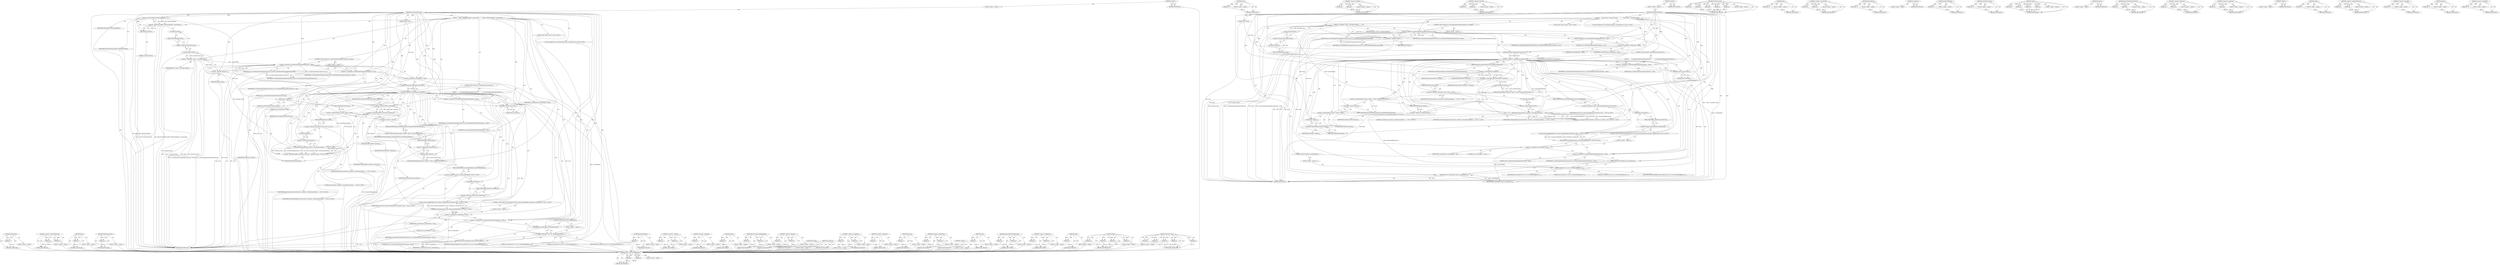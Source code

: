 digraph "FormState.create" {
vulnerable_207 [label=<(METHOD,Event.createCancelableBubble)>];
vulnerable_208 [label=<(PARAM,p1)>];
vulnerable_209 [label=<(PARAM,p2)>];
vulnerable_210 [label=<(BLOCK,&lt;empty&gt;,&lt;empty&gt;)>];
vulnerable_211 [label=<(METHOD_RETURN,ANY)>];
vulnerable_191 [label=<(METHOD,client)>];
vulnerable_192 [label=<(PARAM,p1)>];
vulnerable_193 [label=<(BLOCK,&lt;empty&gt;,&lt;empty&gt;)>];
vulnerable_194 [label=<(METHOD_RETURN,ANY)>];
vulnerable_142 [label=<(METHOD,&lt;operator&gt;.logicalOr)>];
vulnerable_143 [label=<(PARAM,p1)>];
vulnerable_144 [label=<(PARAM,p2)>];
vulnerable_145 [label=<(BLOCK,&lt;empty&gt;,&lt;empty&gt;)>];
vulnerable_146 [label=<(METHOD_RETURN,ANY)>];
vulnerable_164 [label=<(METHOD,&lt;operator&gt;.lessThan)>];
vulnerable_165 [label=<(PARAM,p1)>];
vulnerable_166 [label=<(PARAM,p2)>];
vulnerable_167 [label=<(BLOCK,&lt;empty&gt;,&lt;empty&gt;)>];
vulnerable_168 [label=<(METHOD_RETURN,ANY)>];
vulnerable_6 [label=<(METHOD,&lt;global&gt;)<SUB>1</SUB>>];
vulnerable_7 [label=<(BLOCK,&lt;empty&gt;,&lt;empty&gt;)<SUB>1</SUB>>];
vulnerable_8 [label=<(METHOD,prepareForSubmission)<SUB>1</SUB>>];
vulnerable_9 [label=<(PARAM,Event* event)<SUB>1</SUB>>];
vulnerable_10 [label=<(BLOCK,{
     Frame* frame = document().frame();
     ...,{
     Frame* frame = document().frame();
     ...)<SUB>2</SUB>>];
vulnerable_11 [label="<(LOCAL,Frame* frame: Frame*)<SUB>3</SUB>>"];
vulnerable_12 [label=<(&lt;operator&gt;.assignment,* frame = document().frame())<SUB>3</SUB>>];
vulnerable_13 [label=<(IDENTIFIER,frame,* frame = document().frame())<SUB>3</SUB>>];
vulnerable_14 [label=<(frame,document().frame())<SUB>3</SUB>>];
vulnerable_15 [label=<(&lt;operator&gt;.fieldAccess,document().frame)<SUB>3</SUB>>];
vulnerable_16 [label=<(document,document())<SUB>3</SUB>>];
vulnerable_17 [label=<(FIELD_IDENTIFIER,frame,frame)<SUB>3</SUB>>];
vulnerable_18 [label=<(CONTROL_STRUCTURE,IF,if (m_isSubmittingOrPreparingForSubmission || !frame))<SUB>4</SUB>>];
vulnerable_19 [label=<(&lt;operator&gt;.logicalOr,m_isSubmittingOrPreparingForSubmission || !frame)<SUB>4</SUB>>];
vulnerable_20 [label=<(IDENTIFIER,m_isSubmittingOrPreparingForSubmission,m_isSubmittingOrPreparingForSubmission || !frame)<SUB>4</SUB>>];
vulnerable_21 [label=<(&lt;operator&gt;.logicalNot,!frame)<SUB>4</SUB>>];
vulnerable_22 [label=<(IDENTIFIER,frame,!frame)<SUB>4</SUB>>];
vulnerable_23 [label=<(BLOCK,&lt;empty&gt;,&lt;empty&gt;)<SUB>5</SUB>>];
vulnerable_24 [label=<(RETURN,return m_isSubmittingOrPreparingForSubmission;,return m_isSubmittingOrPreparingForSubmission;)<SUB>5</SUB>>];
vulnerable_25 [label=<(IDENTIFIER,m_isSubmittingOrPreparingForSubmission,return m_isSubmittingOrPreparingForSubmission;)<SUB>5</SUB>>];
vulnerable_26 [label=<(&lt;operator&gt;.assignment,m_isSubmittingOrPreparingForSubmission = true)<SUB>7</SUB>>];
vulnerable_27 [label=<(IDENTIFIER,m_isSubmittingOrPreparingForSubmission,m_isSubmittingOrPreparingForSubmission = true)<SUB>7</SUB>>];
vulnerable_28 [label=<(LITERAL,true,m_isSubmittingOrPreparingForSubmission = true)<SUB>7</SUB>>];
vulnerable_29 [label=<(&lt;operator&gt;.assignment,m_shouldSubmit = false)<SUB>8</SUB>>];
vulnerable_30 [label=<(IDENTIFIER,m_shouldSubmit,m_shouldSubmit = false)<SUB>8</SUB>>];
vulnerable_31 [label=<(LITERAL,false,m_shouldSubmit = false)<SUB>8</SUB>>];
vulnerable_32 [label=<(CONTROL_STRUCTURE,IF,if (!validateInteractively(event)))<SUB>10</SUB>>];
vulnerable_33 [label=<(&lt;operator&gt;.logicalNot,!validateInteractively(event))<SUB>10</SUB>>];
vulnerable_34 [label=<(validateInteractively,validateInteractively(event))<SUB>10</SUB>>];
vulnerable_35 [label=<(IDENTIFIER,event,validateInteractively(event))<SUB>10</SUB>>];
vulnerable_36 [label=<(BLOCK,{
        m_isSubmittingOrPreparingForSubmissio...,{
        m_isSubmittingOrPreparingForSubmissio...)<SUB>10</SUB>>];
vulnerable_37 [label=<(&lt;operator&gt;.assignment,m_isSubmittingOrPreparingForSubmission = false)<SUB>11</SUB>>];
vulnerable_38 [label=<(IDENTIFIER,m_isSubmittingOrPreparingForSubmission,m_isSubmittingOrPreparingForSubmission = false)<SUB>11</SUB>>];
vulnerable_39 [label=<(LITERAL,false,m_isSubmittingOrPreparingForSubmission = false)<SUB>11</SUB>>];
vulnerable_40 [label=<(RETURN,return false;,return false;)<SUB>12</SUB>>];
vulnerable_41 [label=<(LITERAL,false,return false;)<SUB>12</SUB>>];
vulnerable_42 [label="<(LOCAL,StringPairVector controlNamesAndValues: StringPairVector)<SUB>15</SUB>>"];
vulnerable_43 [label=<(getTextFieldValues,getTextFieldValues(controlNamesAndValues))<SUB>16</SUB>>];
vulnerable_44 [label=<(IDENTIFIER,controlNamesAndValues,getTextFieldValues(controlNamesAndValues))<SUB>16</SUB>>];
vulnerable_45 [label="<(&lt;operator&gt;.assignment,RefPtr&lt;FormState&gt; formState = FormState::create...)<SUB>17</SUB>>"];
vulnerable_46 [label=<(&lt;operator&gt;.greaterThan,RefPtr&lt;FormState&gt; formState)<SUB>17</SUB>>];
vulnerable_47 [label=<(&lt;operator&gt;.lessThan,RefPtr&lt;FormState)<SUB>17</SUB>>];
vulnerable_48 [label=<(IDENTIFIER,RefPtr,RefPtr&lt;FormState)<SUB>17</SUB>>];
vulnerable_49 [label=<(IDENTIFIER,FormState,RefPtr&lt;FormState)<SUB>17</SUB>>];
vulnerable_50 [label=<(IDENTIFIER,formState,RefPtr&lt;FormState&gt; formState)<SUB>17</SUB>>];
vulnerable_51 [label="<(FormState.create,FormState::create(this, controlNamesAndValues, ...)<SUB>17</SUB>>"];
vulnerable_52 [label="<(&lt;operator&gt;.fieldAccess,FormState::create)<SUB>17</SUB>>"];
vulnerable_53 [label="<(IDENTIFIER,FormState,FormState::create(this, controlNamesAndValues, ...)<SUB>17</SUB>>"];
vulnerable_54 [label=<(FIELD_IDENTIFIER,create,create)<SUB>17</SUB>>];
vulnerable_55 [label="<(LITERAL,this,FormState::create(this, controlNamesAndValues, ...)<SUB>17</SUB>>"];
vulnerable_56 [label="<(IDENTIFIER,controlNamesAndValues,FormState::create(this, controlNamesAndValues, ...)<SUB>17</SUB>>"];
vulnerable_57 [label=<(&lt;operator&gt;.addressOf,&amp;document())<SUB>17</SUB>>];
vulnerable_58 [label=<(document,document())<SUB>17</SUB>>];
vulnerable_59 [label="<(IDENTIFIER,NotSubmittedByJavaScript,FormState::create(this, controlNamesAndValues, ...)<SUB>17</SUB>>"];
vulnerable_60 [label=<(dispatchWillSendSubmitEvent,frame-&gt;loader()-&gt;client()-&gt;dispatchWillSendSubm...)<SUB>18</SUB>>];
vulnerable_61 [label=<(&lt;operator&gt;.indirectFieldAccess,frame-&gt;loader()-&gt;client()-&gt;dispatchWillSendSubm...)<SUB>18</SUB>>];
vulnerable_62 [label=<(client,frame-&gt;loader()-&gt;client())<SUB>18</SUB>>];
vulnerable_63 [label=<(&lt;operator&gt;.indirectFieldAccess,frame-&gt;loader()-&gt;client)<SUB>18</SUB>>];
vulnerable_64 [label=<(loader,frame-&gt;loader())<SUB>18</SUB>>];
vulnerable_65 [label=<(&lt;operator&gt;.indirectFieldAccess,frame-&gt;loader)<SUB>18</SUB>>];
vulnerable_66 [label=<(IDENTIFIER,frame,frame-&gt;loader())<SUB>18</SUB>>];
vulnerable_67 [label=<(FIELD_IDENTIFIER,loader,loader)<SUB>18</SUB>>];
vulnerable_68 [label=<(FIELD_IDENTIFIER,client,client)<SUB>18</SUB>>];
vulnerable_69 [label=<(FIELD_IDENTIFIER,dispatchWillSendSubmitEvent,dispatchWillSendSubmitEvent)<SUB>18</SUB>>];
vulnerable_70 [label=<(release,formState.release())<SUB>18</SUB>>];
vulnerable_71 [label=<(&lt;operator&gt;.fieldAccess,formState.release)<SUB>18</SUB>>];
vulnerable_72 [label=<(IDENTIFIER,formState,formState.release())<SUB>18</SUB>>];
vulnerable_73 [label=<(FIELD_IDENTIFIER,release,release)<SUB>18</SUB>>];
vulnerable_74 [label="<(CONTROL_STRUCTURE,IF,if (dispatchEvent(Event::createCancelableBubble(eventNames().submitEvent))))<SUB>20</SUB>>"];
vulnerable_75 [label="<(dispatchEvent,dispatchEvent(Event::createCancelableBubble(eve...)<SUB>20</SUB>>"];
vulnerable_76 [label="<(Event.createCancelableBubble,Event::createCancelableBubble(eventNames().subm...)<SUB>20</SUB>>"];
vulnerable_77 [label="<(&lt;operator&gt;.fieldAccess,Event::createCancelableBubble)<SUB>20</SUB>>"];
vulnerable_78 [label="<(IDENTIFIER,Event,Event::createCancelableBubble(eventNames().subm...)<SUB>20</SUB>>"];
vulnerable_79 [label=<(FIELD_IDENTIFIER,createCancelableBubble,createCancelableBubble)<SUB>20</SUB>>];
vulnerable_80 [label=<(&lt;operator&gt;.fieldAccess,eventNames().submitEvent)<SUB>20</SUB>>];
vulnerable_81 [label=<(eventNames,eventNames())<SUB>20</SUB>>];
vulnerable_82 [label=<(FIELD_IDENTIFIER,submitEvent,submitEvent)<SUB>20</SUB>>];
vulnerable_83 [label=<(BLOCK,&lt;empty&gt;,&lt;empty&gt;)<SUB>21</SUB>>];
vulnerable_84 [label=<(&lt;operator&gt;.assignment,m_shouldSubmit = true)<SUB>21</SUB>>];
vulnerable_85 [label=<(IDENTIFIER,m_shouldSubmit,m_shouldSubmit = true)<SUB>21</SUB>>];
vulnerable_86 [label=<(LITERAL,true,m_shouldSubmit = true)<SUB>21</SUB>>];
vulnerable_87 [label=<(&lt;operator&gt;.assignment,m_isSubmittingOrPreparingForSubmission = false)<SUB>23</SUB>>];
vulnerable_88 [label=<(IDENTIFIER,m_isSubmittingOrPreparingForSubmission,m_isSubmittingOrPreparingForSubmission = false)<SUB>23</SUB>>];
vulnerable_89 [label=<(LITERAL,false,m_isSubmittingOrPreparingForSubmission = false)<SUB>23</SUB>>];
vulnerable_90 [label=<(CONTROL_STRUCTURE,IF,if (m_shouldSubmit))<SUB>25</SUB>>];
vulnerable_91 [label=<(IDENTIFIER,m_shouldSubmit,if (m_shouldSubmit))<SUB>25</SUB>>];
vulnerable_92 [label=<(BLOCK,&lt;empty&gt;,&lt;empty&gt;)<SUB>26</SUB>>];
vulnerable_93 [label=<(submit,submit(event, true, true, NotSubmittedByJavaScr...)<SUB>26</SUB>>];
vulnerable_94 [label=<(IDENTIFIER,event,submit(event, true, true, NotSubmittedByJavaScr...)<SUB>26</SUB>>];
vulnerable_95 [label=<(LITERAL,true,submit(event, true, true, NotSubmittedByJavaScr...)<SUB>26</SUB>>];
vulnerable_96 [label=<(LITERAL,true,submit(event, true, true, NotSubmittedByJavaScr...)<SUB>26</SUB>>];
vulnerable_97 [label=<(IDENTIFIER,NotSubmittedByJavaScript,submit(event, true, true, NotSubmittedByJavaScr...)<SUB>26</SUB>>];
vulnerable_98 [label=<(RETURN,return m_shouldSubmit;,return m_shouldSubmit;)<SUB>28</SUB>>];
vulnerable_99 [label=<(IDENTIFIER,m_shouldSubmit,return m_shouldSubmit;)<SUB>28</SUB>>];
vulnerable_100 [label=<(METHOD_RETURN,bool)<SUB>1</SUB>>];
vulnerable_102 [label=<(METHOD_RETURN,ANY)<SUB>1</SUB>>];
vulnerable_169 [label=<(METHOD,FormState.create)>];
vulnerable_170 [label=<(PARAM,p1)>];
vulnerable_171 [label=<(PARAM,p2)>];
vulnerable_172 [label=<(PARAM,p3)>];
vulnerable_173 [label=<(PARAM,p4)>];
vulnerable_174 [label=<(PARAM,p5)>];
vulnerable_175 [label=<(BLOCK,&lt;empty&gt;,&lt;empty&gt;)>];
vulnerable_176 [label=<(METHOD_RETURN,ANY)>];
vulnerable_130 [label=<(METHOD,frame)>];
vulnerable_131 [label=<(PARAM,p1)>];
vulnerable_132 [label=<(BLOCK,&lt;empty&gt;,&lt;empty&gt;)>];
vulnerable_133 [label=<(METHOD_RETURN,ANY)>];
vulnerable_159 [label=<(METHOD,&lt;operator&gt;.greaterThan)>];
vulnerable_160 [label=<(PARAM,p1)>];
vulnerable_161 [label=<(PARAM,p2)>];
vulnerable_162 [label=<(BLOCK,&lt;empty&gt;,&lt;empty&gt;)>];
vulnerable_163 [label=<(METHOD_RETURN,ANY)>];
vulnerable_203 [label=<(METHOD,dispatchEvent)>];
vulnerable_204 [label=<(PARAM,p1)>];
vulnerable_205 [label=<(BLOCK,&lt;empty&gt;,&lt;empty&gt;)>];
vulnerable_206 [label=<(METHOD_RETURN,ANY)>];
vulnerable_212 [label=<(METHOD,eventNames)>];
vulnerable_213 [label=<(BLOCK,&lt;empty&gt;,&lt;empty&gt;)>];
vulnerable_214 [label=<(METHOD_RETURN,ANY)>];
vulnerable_155 [label=<(METHOD,getTextFieldValues)>];
vulnerable_156 [label=<(PARAM,p1)>];
vulnerable_157 [label=<(BLOCK,&lt;empty&gt;,&lt;empty&gt;)>];
vulnerable_158 [label=<(METHOD_RETURN,ANY)>];
vulnerable_151 [label=<(METHOD,validateInteractively)>];
vulnerable_152 [label=<(PARAM,p1)>];
vulnerable_153 [label=<(BLOCK,&lt;empty&gt;,&lt;empty&gt;)>];
vulnerable_154 [label=<(METHOD_RETURN,ANY)>];
vulnerable_215 [label=<(METHOD,submit)>];
vulnerable_216 [label=<(PARAM,p1)>];
vulnerable_217 [label=<(PARAM,p2)>];
vulnerable_218 [label=<(PARAM,p3)>];
vulnerable_219 [label=<(PARAM,p4)>];
vulnerable_220 [label=<(BLOCK,&lt;empty&gt;,&lt;empty&gt;)>];
vulnerable_221 [label=<(METHOD_RETURN,ANY)>];
vulnerable_139 [label=<(METHOD,document)>];
vulnerable_140 [label=<(BLOCK,&lt;empty&gt;,&lt;empty&gt;)>];
vulnerable_141 [label=<(METHOD_RETURN,ANY)>];
vulnerable_181 [label=<(METHOD,dispatchWillSendSubmitEvent)>];
vulnerable_182 [label=<(PARAM,p1)>];
vulnerable_183 [label=<(PARAM,p2)>];
vulnerable_184 [label=<(BLOCK,&lt;empty&gt;,&lt;empty&gt;)>];
vulnerable_185 [label=<(METHOD_RETURN,ANY)>];
vulnerable_134 [label=<(METHOD,&lt;operator&gt;.fieldAccess)>];
vulnerable_135 [label=<(PARAM,p1)>];
vulnerable_136 [label=<(PARAM,p2)>];
vulnerable_137 [label=<(BLOCK,&lt;empty&gt;,&lt;empty&gt;)>];
vulnerable_138 [label=<(METHOD_RETURN,ANY)>];
vulnerable_125 [label=<(METHOD,&lt;operator&gt;.assignment)>];
vulnerable_126 [label=<(PARAM,p1)>];
vulnerable_127 [label=<(PARAM,p2)>];
vulnerable_128 [label=<(BLOCK,&lt;empty&gt;,&lt;empty&gt;)>];
vulnerable_129 [label=<(METHOD_RETURN,ANY)>];
vulnerable_119 [label=<(METHOD,&lt;global&gt;)<SUB>1</SUB>>];
vulnerable_120 [label=<(BLOCK,&lt;empty&gt;,&lt;empty&gt;)>];
vulnerable_121 [label=<(METHOD_RETURN,ANY)>];
vulnerable_195 [label=<(METHOD,loader)>];
vulnerable_196 [label=<(PARAM,p1)>];
vulnerable_197 [label=<(BLOCK,&lt;empty&gt;,&lt;empty&gt;)>];
vulnerable_198 [label=<(METHOD_RETURN,ANY)>];
vulnerable_186 [label=<(METHOD,&lt;operator&gt;.indirectFieldAccess)>];
vulnerable_187 [label=<(PARAM,p1)>];
vulnerable_188 [label=<(PARAM,p2)>];
vulnerable_189 [label=<(BLOCK,&lt;empty&gt;,&lt;empty&gt;)>];
vulnerable_190 [label=<(METHOD_RETURN,ANY)>];
vulnerable_147 [label=<(METHOD,&lt;operator&gt;.logicalNot)>];
vulnerable_148 [label=<(PARAM,p1)>];
vulnerable_149 [label=<(BLOCK,&lt;empty&gt;,&lt;empty&gt;)>];
vulnerable_150 [label=<(METHOD_RETURN,ANY)>];
vulnerable_199 [label=<(METHOD,release)>];
vulnerable_200 [label=<(PARAM,p1)>];
vulnerable_201 [label=<(BLOCK,&lt;empty&gt;,&lt;empty&gt;)>];
vulnerable_202 [label=<(METHOD_RETURN,ANY)>];
vulnerable_177 [label=<(METHOD,&lt;operator&gt;.addressOf)>];
vulnerable_178 [label=<(PARAM,p1)>];
vulnerable_179 [label=<(BLOCK,&lt;empty&gt;,&lt;empty&gt;)>];
vulnerable_180 [label=<(METHOD_RETURN,ANY)>];
fixed_213 [label=<(METHOD,dispatchEvent)>];
fixed_214 [label=<(PARAM,p1)>];
fixed_215 [label=<(BLOCK,&lt;empty&gt;,&lt;empty&gt;)>];
fixed_216 [label=<(METHOD_RETURN,ANY)>];
fixed_196 [label=<(METHOD,&lt;operator&gt;.indirectFieldAccess)>];
fixed_197 [label=<(PARAM,p1)>];
fixed_198 [label=<(PARAM,p2)>];
fixed_199 [label=<(BLOCK,&lt;empty&gt;,&lt;empty&gt;)>];
fixed_200 [label=<(METHOD_RETURN,ANY)>];
fixed_150 [label=<(METHOD,frame)>];
fixed_151 [label=<(PARAM,p1)>];
fixed_152 [label=<(BLOCK,&lt;empty&gt;,&lt;empty&gt;)>];
fixed_153 [label=<(METHOD_RETURN,ANY)>];
fixed_171 [label=<(METHOD,validateInteractively)>];
fixed_172 [label=<(PARAM,p1)>];
fixed_173 [label=<(BLOCK,&lt;empty&gt;,&lt;empty&gt;)>];
fixed_174 [label=<(METHOD_RETURN,ANY)>];
fixed_6 [label=<(METHOD,&lt;global&gt;)<SUB>1</SUB>>];
fixed_7 [label=<(BLOCK,&lt;empty&gt;,&lt;empty&gt;)<SUB>1</SUB>>];
fixed_8 [label=<(METHOD,prepareForSubmission)<SUB>1</SUB>>];
fixed_9 [label=<(PARAM,Event* event)<SUB>1</SUB>>];
fixed_10 [label=<(BLOCK,{
    RefPtr&lt;HTMLFormElement&gt; protector(this);
...,{
    RefPtr&lt;HTMLFormElement&gt; protector(this);
...)<SUB>2</SUB>>];
fixed_11 [label=<(&lt;operator&gt;.greaterThan,RefPtr&lt;HTMLFormElement&gt; protector(this))<SUB>3</SUB>>];
fixed_12 [label=<(&lt;operator&gt;.lessThan,RefPtr&lt;HTMLFormElement)<SUB>3</SUB>>];
fixed_13 [label=<(IDENTIFIER,RefPtr,RefPtr&lt;HTMLFormElement)<SUB>3</SUB>>];
fixed_14 [label=<(IDENTIFIER,HTMLFormElement,RefPtr&lt;HTMLFormElement)<SUB>3</SUB>>];
fixed_15 [label=<(protector,protector(this))<SUB>3</SUB>>];
fixed_16 [label=<(LITERAL,this,protector(this))<SUB>3</SUB>>];
fixed_17 [label="<(LOCAL,Frame* frame: Frame*)<SUB>4</SUB>>"];
fixed_18 [label=<(&lt;operator&gt;.assignment,* frame = document().frame())<SUB>4</SUB>>];
fixed_19 [label=<(IDENTIFIER,frame,* frame = document().frame())<SUB>4</SUB>>];
fixed_20 [label=<(frame,document().frame())<SUB>4</SUB>>];
fixed_21 [label=<(&lt;operator&gt;.fieldAccess,document().frame)<SUB>4</SUB>>];
fixed_22 [label=<(document,document())<SUB>4</SUB>>];
fixed_23 [label=<(FIELD_IDENTIFIER,frame,frame)<SUB>4</SUB>>];
fixed_24 [label=<(CONTROL_STRUCTURE,IF,if (m_isSubmittingOrPreparingForSubmission || !frame))<SUB>5</SUB>>];
fixed_25 [label=<(&lt;operator&gt;.logicalOr,m_isSubmittingOrPreparingForSubmission || !frame)<SUB>5</SUB>>];
fixed_26 [label=<(IDENTIFIER,m_isSubmittingOrPreparingForSubmission,m_isSubmittingOrPreparingForSubmission || !frame)<SUB>5</SUB>>];
fixed_27 [label=<(&lt;operator&gt;.logicalNot,!frame)<SUB>5</SUB>>];
fixed_28 [label=<(IDENTIFIER,frame,!frame)<SUB>5</SUB>>];
fixed_29 [label=<(BLOCK,&lt;empty&gt;,&lt;empty&gt;)<SUB>6</SUB>>];
fixed_30 [label=<(RETURN,return m_isSubmittingOrPreparingForSubmission;,return m_isSubmittingOrPreparingForSubmission;)<SUB>6</SUB>>];
fixed_31 [label=<(IDENTIFIER,m_isSubmittingOrPreparingForSubmission,return m_isSubmittingOrPreparingForSubmission;)<SUB>6</SUB>>];
fixed_32 [label=<(&lt;operator&gt;.assignment,m_isSubmittingOrPreparingForSubmission = true)<SUB>8</SUB>>];
fixed_33 [label=<(IDENTIFIER,m_isSubmittingOrPreparingForSubmission,m_isSubmittingOrPreparingForSubmission = true)<SUB>8</SUB>>];
fixed_34 [label=<(LITERAL,true,m_isSubmittingOrPreparingForSubmission = true)<SUB>8</SUB>>];
fixed_35 [label=<(&lt;operator&gt;.assignment,m_shouldSubmit = false)<SUB>9</SUB>>];
fixed_36 [label=<(IDENTIFIER,m_shouldSubmit,m_shouldSubmit = false)<SUB>9</SUB>>];
fixed_37 [label=<(LITERAL,false,m_shouldSubmit = false)<SUB>9</SUB>>];
fixed_38 [label=<(CONTROL_STRUCTURE,IF,if (!validateInteractively(event)))<SUB>11</SUB>>];
fixed_39 [label=<(&lt;operator&gt;.logicalNot,!validateInteractively(event))<SUB>11</SUB>>];
fixed_40 [label=<(validateInteractively,validateInteractively(event))<SUB>11</SUB>>];
fixed_41 [label=<(IDENTIFIER,event,validateInteractively(event))<SUB>11</SUB>>];
fixed_42 [label=<(BLOCK,{
        m_isSubmittingOrPreparingForSubmissio...,{
        m_isSubmittingOrPreparingForSubmissio...)<SUB>11</SUB>>];
fixed_43 [label=<(&lt;operator&gt;.assignment,m_isSubmittingOrPreparingForSubmission = false)<SUB>12</SUB>>];
fixed_44 [label=<(IDENTIFIER,m_isSubmittingOrPreparingForSubmission,m_isSubmittingOrPreparingForSubmission = false)<SUB>12</SUB>>];
fixed_45 [label=<(LITERAL,false,m_isSubmittingOrPreparingForSubmission = false)<SUB>12</SUB>>];
fixed_46 [label=<(RETURN,return false;,return false;)<SUB>13</SUB>>];
fixed_47 [label=<(LITERAL,false,return false;)<SUB>13</SUB>>];
fixed_48 [label="<(LOCAL,StringPairVector controlNamesAndValues: StringPairVector)<SUB>16</SUB>>"];
fixed_49 [label=<(getTextFieldValues,getTextFieldValues(controlNamesAndValues))<SUB>17</SUB>>];
fixed_50 [label=<(IDENTIFIER,controlNamesAndValues,getTextFieldValues(controlNamesAndValues))<SUB>17</SUB>>];
fixed_51 [label="<(&lt;operator&gt;.assignment,RefPtr&lt;FormState&gt; formState = FormState::create...)<SUB>18</SUB>>"];
fixed_52 [label=<(&lt;operator&gt;.greaterThan,RefPtr&lt;FormState&gt; formState)<SUB>18</SUB>>];
fixed_53 [label=<(&lt;operator&gt;.lessThan,RefPtr&lt;FormState)<SUB>18</SUB>>];
fixed_54 [label=<(IDENTIFIER,RefPtr,RefPtr&lt;FormState)<SUB>18</SUB>>];
fixed_55 [label=<(IDENTIFIER,FormState,RefPtr&lt;FormState)<SUB>18</SUB>>];
fixed_56 [label=<(IDENTIFIER,formState,RefPtr&lt;FormState&gt; formState)<SUB>18</SUB>>];
fixed_57 [label="<(FormState.create,FormState::create(this, controlNamesAndValues, ...)<SUB>18</SUB>>"];
fixed_58 [label="<(&lt;operator&gt;.fieldAccess,FormState::create)<SUB>18</SUB>>"];
fixed_59 [label="<(IDENTIFIER,FormState,FormState::create(this, controlNamesAndValues, ...)<SUB>18</SUB>>"];
fixed_60 [label=<(FIELD_IDENTIFIER,create,create)<SUB>18</SUB>>];
fixed_61 [label="<(LITERAL,this,FormState::create(this, controlNamesAndValues, ...)<SUB>18</SUB>>"];
fixed_62 [label="<(IDENTIFIER,controlNamesAndValues,FormState::create(this, controlNamesAndValues, ...)<SUB>18</SUB>>"];
fixed_63 [label=<(&lt;operator&gt;.addressOf,&amp;document())<SUB>18</SUB>>];
fixed_64 [label=<(document,document())<SUB>18</SUB>>];
fixed_65 [label="<(IDENTIFIER,NotSubmittedByJavaScript,FormState::create(this, controlNamesAndValues, ...)<SUB>18</SUB>>"];
fixed_66 [label=<(dispatchWillSendSubmitEvent,frame-&gt;loader()-&gt;client()-&gt;dispatchWillSendSubm...)<SUB>19</SUB>>];
fixed_67 [label=<(&lt;operator&gt;.indirectFieldAccess,frame-&gt;loader()-&gt;client()-&gt;dispatchWillSendSubm...)<SUB>19</SUB>>];
fixed_68 [label=<(client,frame-&gt;loader()-&gt;client())<SUB>19</SUB>>];
fixed_69 [label=<(&lt;operator&gt;.indirectFieldAccess,frame-&gt;loader()-&gt;client)<SUB>19</SUB>>];
fixed_70 [label=<(loader,frame-&gt;loader())<SUB>19</SUB>>];
fixed_71 [label=<(&lt;operator&gt;.indirectFieldAccess,frame-&gt;loader)<SUB>19</SUB>>];
fixed_72 [label=<(IDENTIFIER,frame,frame-&gt;loader())<SUB>19</SUB>>];
fixed_73 [label=<(FIELD_IDENTIFIER,loader,loader)<SUB>19</SUB>>];
fixed_74 [label=<(FIELD_IDENTIFIER,client,client)<SUB>19</SUB>>];
fixed_75 [label=<(FIELD_IDENTIFIER,dispatchWillSendSubmitEvent,dispatchWillSendSubmitEvent)<SUB>19</SUB>>];
fixed_76 [label=<(release,formState.release())<SUB>19</SUB>>];
fixed_77 [label=<(&lt;operator&gt;.fieldAccess,formState.release)<SUB>19</SUB>>];
fixed_78 [label=<(IDENTIFIER,formState,formState.release())<SUB>19</SUB>>];
fixed_79 [label=<(FIELD_IDENTIFIER,release,release)<SUB>19</SUB>>];
fixed_80 [label="<(CONTROL_STRUCTURE,IF,if (dispatchEvent(Event::createCancelableBubble(eventNames().submitEvent))))<SUB>21</SUB>>"];
fixed_81 [label="<(dispatchEvent,dispatchEvent(Event::createCancelableBubble(eve...)<SUB>21</SUB>>"];
fixed_82 [label="<(Event.createCancelableBubble,Event::createCancelableBubble(eventNames().subm...)<SUB>21</SUB>>"];
fixed_83 [label="<(&lt;operator&gt;.fieldAccess,Event::createCancelableBubble)<SUB>21</SUB>>"];
fixed_84 [label="<(IDENTIFIER,Event,Event::createCancelableBubble(eventNames().subm...)<SUB>21</SUB>>"];
fixed_85 [label=<(FIELD_IDENTIFIER,createCancelableBubble,createCancelableBubble)<SUB>21</SUB>>];
fixed_86 [label=<(&lt;operator&gt;.fieldAccess,eventNames().submitEvent)<SUB>21</SUB>>];
fixed_87 [label=<(eventNames,eventNames())<SUB>21</SUB>>];
fixed_88 [label=<(FIELD_IDENTIFIER,submitEvent,submitEvent)<SUB>21</SUB>>];
fixed_89 [label=<(BLOCK,&lt;empty&gt;,&lt;empty&gt;)<SUB>22</SUB>>];
fixed_90 [label=<(&lt;operator&gt;.assignment,m_shouldSubmit = true)<SUB>22</SUB>>];
fixed_91 [label=<(IDENTIFIER,m_shouldSubmit,m_shouldSubmit = true)<SUB>22</SUB>>];
fixed_92 [label=<(LITERAL,true,m_shouldSubmit = true)<SUB>22</SUB>>];
fixed_93 [label=<(&lt;operator&gt;.assignment,m_isSubmittingOrPreparingForSubmission = false)<SUB>24</SUB>>];
fixed_94 [label=<(IDENTIFIER,m_isSubmittingOrPreparingForSubmission,m_isSubmittingOrPreparingForSubmission = false)<SUB>24</SUB>>];
fixed_95 [label=<(LITERAL,false,m_isSubmittingOrPreparingForSubmission = false)<SUB>24</SUB>>];
fixed_96 [label=<(CONTROL_STRUCTURE,IF,if (m_shouldSubmit))<SUB>26</SUB>>];
fixed_97 [label=<(IDENTIFIER,m_shouldSubmit,if (m_shouldSubmit))<SUB>26</SUB>>];
fixed_98 [label=<(BLOCK,&lt;empty&gt;,&lt;empty&gt;)<SUB>27</SUB>>];
fixed_99 [label=<(submit,submit(event, true, true, NotSubmittedByJavaScr...)<SUB>27</SUB>>];
fixed_100 [label=<(IDENTIFIER,event,submit(event, true, true, NotSubmittedByJavaScr...)<SUB>27</SUB>>];
fixed_101 [label=<(LITERAL,true,submit(event, true, true, NotSubmittedByJavaScr...)<SUB>27</SUB>>];
fixed_102 [label=<(LITERAL,true,submit(event, true, true, NotSubmittedByJavaScr...)<SUB>27</SUB>>];
fixed_103 [label=<(IDENTIFIER,NotSubmittedByJavaScript,submit(event, true, true, NotSubmittedByJavaScr...)<SUB>27</SUB>>];
fixed_104 [label=<(RETURN,return m_shouldSubmit;,return m_shouldSubmit;)<SUB>29</SUB>>];
fixed_105 [label=<(IDENTIFIER,m_shouldSubmit,return m_shouldSubmit;)<SUB>29</SUB>>];
fixed_106 [label=<(METHOD_RETURN,bool)<SUB>1</SUB>>];
fixed_108 [label=<(METHOD_RETURN,ANY)<SUB>1</SUB>>];
fixed_175 [label=<(METHOD,getTextFieldValues)>];
fixed_176 [label=<(PARAM,p1)>];
fixed_177 [label=<(BLOCK,&lt;empty&gt;,&lt;empty&gt;)>];
fixed_178 [label=<(METHOD_RETURN,ANY)>];
fixed_136 [label=<(METHOD,&lt;operator&gt;.lessThan)>];
fixed_137 [label=<(PARAM,p1)>];
fixed_138 [label=<(PARAM,p2)>];
fixed_139 [label=<(BLOCK,&lt;empty&gt;,&lt;empty&gt;)>];
fixed_140 [label=<(METHOD_RETURN,ANY)>];
fixed_167 [label=<(METHOD,&lt;operator&gt;.logicalNot)>];
fixed_168 [label=<(PARAM,p1)>];
fixed_169 [label=<(BLOCK,&lt;empty&gt;,&lt;empty&gt;)>];
fixed_170 [label=<(METHOD_RETURN,ANY)>];
fixed_209 [label=<(METHOD,release)>];
fixed_210 [label=<(PARAM,p1)>];
fixed_211 [label=<(BLOCK,&lt;empty&gt;,&lt;empty&gt;)>];
fixed_212 [label=<(METHOD_RETURN,ANY)>];
fixed_217 [label=<(METHOD,Event.createCancelableBubble)>];
fixed_218 [label=<(PARAM,p1)>];
fixed_219 [label=<(PARAM,p2)>];
fixed_220 [label=<(BLOCK,&lt;empty&gt;,&lt;empty&gt;)>];
fixed_221 [label=<(METHOD_RETURN,ANY)>];
fixed_162 [label=<(METHOD,&lt;operator&gt;.logicalOr)>];
fixed_163 [label=<(PARAM,p1)>];
fixed_164 [label=<(PARAM,p2)>];
fixed_165 [label=<(BLOCK,&lt;empty&gt;,&lt;empty&gt;)>];
fixed_166 [label=<(METHOD_RETURN,ANY)>];
fixed_159 [label=<(METHOD,document)>];
fixed_160 [label=<(BLOCK,&lt;empty&gt;,&lt;empty&gt;)>];
fixed_161 [label=<(METHOD_RETURN,ANY)>];
fixed_222 [label=<(METHOD,eventNames)>];
fixed_223 [label=<(BLOCK,&lt;empty&gt;,&lt;empty&gt;)>];
fixed_224 [label=<(METHOD_RETURN,ANY)>];
fixed_145 [label=<(METHOD,&lt;operator&gt;.assignment)>];
fixed_146 [label=<(PARAM,p1)>];
fixed_147 [label=<(PARAM,p2)>];
fixed_148 [label=<(BLOCK,&lt;empty&gt;,&lt;empty&gt;)>];
fixed_149 [label=<(METHOD_RETURN,ANY)>];
fixed_187 [label=<(METHOD,&lt;operator&gt;.addressOf)>];
fixed_188 [label=<(PARAM,p1)>];
fixed_189 [label=<(BLOCK,&lt;empty&gt;,&lt;empty&gt;)>];
fixed_190 [label=<(METHOD_RETURN,ANY)>];
fixed_141 [label=<(METHOD,protector)>];
fixed_142 [label=<(PARAM,p1)>];
fixed_143 [label=<(BLOCK,&lt;empty&gt;,&lt;empty&gt;)>];
fixed_144 [label=<(METHOD_RETURN,ANY)>];
fixed_131 [label=<(METHOD,&lt;operator&gt;.greaterThan)>];
fixed_132 [label=<(PARAM,p1)>];
fixed_133 [label=<(PARAM,p2)>];
fixed_134 [label=<(BLOCK,&lt;empty&gt;,&lt;empty&gt;)>];
fixed_135 [label=<(METHOD_RETURN,ANY)>];
fixed_125 [label=<(METHOD,&lt;global&gt;)<SUB>1</SUB>>];
fixed_126 [label=<(BLOCK,&lt;empty&gt;,&lt;empty&gt;)>];
fixed_127 [label=<(METHOD_RETURN,ANY)>];
fixed_201 [label=<(METHOD,client)>];
fixed_202 [label=<(PARAM,p1)>];
fixed_203 [label=<(BLOCK,&lt;empty&gt;,&lt;empty&gt;)>];
fixed_204 [label=<(METHOD_RETURN,ANY)>];
fixed_191 [label=<(METHOD,dispatchWillSendSubmitEvent)>];
fixed_192 [label=<(PARAM,p1)>];
fixed_193 [label=<(PARAM,p2)>];
fixed_194 [label=<(BLOCK,&lt;empty&gt;,&lt;empty&gt;)>];
fixed_195 [label=<(METHOD_RETURN,ANY)>];
fixed_154 [label=<(METHOD,&lt;operator&gt;.fieldAccess)>];
fixed_155 [label=<(PARAM,p1)>];
fixed_156 [label=<(PARAM,p2)>];
fixed_157 [label=<(BLOCK,&lt;empty&gt;,&lt;empty&gt;)>];
fixed_158 [label=<(METHOD_RETURN,ANY)>];
fixed_205 [label=<(METHOD,loader)>];
fixed_206 [label=<(PARAM,p1)>];
fixed_207 [label=<(BLOCK,&lt;empty&gt;,&lt;empty&gt;)>];
fixed_208 [label=<(METHOD_RETURN,ANY)>];
fixed_225 [label=<(METHOD,submit)>];
fixed_226 [label=<(PARAM,p1)>];
fixed_227 [label=<(PARAM,p2)>];
fixed_228 [label=<(PARAM,p3)>];
fixed_229 [label=<(PARAM,p4)>];
fixed_230 [label=<(BLOCK,&lt;empty&gt;,&lt;empty&gt;)>];
fixed_231 [label=<(METHOD_RETURN,ANY)>];
fixed_179 [label=<(METHOD,FormState.create)>];
fixed_180 [label=<(PARAM,p1)>];
fixed_181 [label=<(PARAM,p2)>];
fixed_182 [label=<(PARAM,p3)>];
fixed_183 [label=<(PARAM,p4)>];
fixed_184 [label=<(PARAM,p5)>];
fixed_185 [label=<(BLOCK,&lt;empty&gt;,&lt;empty&gt;)>];
fixed_186 [label=<(METHOD_RETURN,ANY)>];
vulnerable_207 -> vulnerable_208  [key=0, label="AST: "];
vulnerable_207 -> vulnerable_208  [key=1, label="DDG: "];
vulnerable_207 -> vulnerable_210  [key=0, label="AST: "];
vulnerable_207 -> vulnerable_209  [key=0, label="AST: "];
vulnerable_207 -> vulnerable_209  [key=1, label="DDG: "];
vulnerable_207 -> vulnerable_211  [key=0, label="AST: "];
vulnerable_207 -> vulnerable_211  [key=1, label="CFG: "];
vulnerable_208 -> vulnerable_211  [key=0, label="DDG: p1"];
vulnerable_209 -> vulnerable_211  [key=0, label="DDG: p2"];
vulnerable_191 -> vulnerable_192  [key=0, label="AST: "];
vulnerable_191 -> vulnerable_192  [key=1, label="DDG: "];
vulnerable_191 -> vulnerable_193  [key=0, label="AST: "];
vulnerable_191 -> vulnerable_194  [key=0, label="AST: "];
vulnerable_191 -> vulnerable_194  [key=1, label="CFG: "];
vulnerable_192 -> vulnerable_194  [key=0, label="DDG: p1"];
vulnerable_142 -> vulnerable_143  [key=0, label="AST: "];
vulnerable_142 -> vulnerable_143  [key=1, label="DDG: "];
vulnerable_142 -> vulnerable_145  [key=0, label="AST: "];
vulnerable_142 -> vulnerable_144  [key=0, label="AST: "];
vulnerable_142 -> vulnerable_144  [key=1, label="DDG: "];
vulnerable_142 -> vulnerable_146  [key=0, label="AST: "];
vulnerable_142 -> vulnerable_146  [key=1, label="CFG: "];
vulnerable_143 -> vulnerable_146  [key=0, label="DDG: p1"];
vulnerable_144 -> vulnerable_146  [key=0, label="DDG: p2"];
vulnerable_164 -> vulnerable_165  [key=0, label="AST: "];
vulnerable_164 -> vulnerable_165  [key=1, label="DDG: "];
vulnerable_164 -> vulnerable_167  [key=0, label="AST: "];
vulnerable_164 -> vulnerable_166  [key=0, label="AST: "];
vulnerable_164 -> vulnerable_166  [key=1, label="DDG: "];
vulnerable_164 -> vulnerable_168  [key=0, label="AST: "];
vulnerable_164 -> vulnerable_168  [key=1, label="CFG: "];
vulnerable_165 -> vulnerable_168  [key=0, label="DDG: p1"];
vulnerable_166 -> vulnerable_168  [key=0, label="DDG: p2"];
vulnerable_6 -> vulnerable_7  [key=0, label="AST: "];
vulnerable_6 -> vulnerable_102  [key=0, label="AST: "];
vulnerable_6 -> vulnerable_102  [key=1, label="CFG: "];
vulnerable_7 -> vulnerable_8  [key=0, label="AST: "];
vulnerable_8 -> vulnerable_9  [key=0, label="AST: "];
vulnerable_8 -> vulnerable_9  [key=1, label="DDG: "];
vulnerable_8 -> vulnerable_10  [key=0, label="AST: "];
vulnerable_8 -> vulnerable_100  [key=0, label="AST: "];
vulnerable_8 -> vulnerable_16  [key=0, label="CFG: "];
vulnerable_8 -> vulnerable_26  [key=0, label="DDG: "];
vulnerable_8 -> vulnerable_29  [key=0, label="DDG: "];
vulnerable_8 -> vulnerable_87  [key=0, label="DDG: "];
vulnerable_8 -> vulnerable_43  [key=0, label="DDG: "];
vulnerable_8 -> vulnerable_91  [key=0, label="DDG: "];
vulnerable_8 -> vulnerable_99  [key=0, label="DDG: "];
vulnerable_8 -> vulnerable_19  [key=0, label="DDG: "];
vulnerable_8 -> vulnerable_37  [key=0, label="DDG: "];
vulnerable_8 -> vulnerable_40  [key=0, label="DDG: "];
vulnerable_8 -> vulnerable_46  [key=0, label="DDG: "];
vulnerable_8 -> vulnerable_51  [key=0, label="DDG: "];
vulnerable_8 -> vulnerable_84  [key=0, label="DDG: "];
vulnerable_8 -> vulnerable_21  [key=0, label="DDG: "];
vulnerable_8 -> vulnerable_25  [key=0, label="DDG: "];
vulnerable_8 -> vulnerable_34  [key=0, label="DDG: "];
vulnerable_8 -> vulnerable_41  [key=0, label="DDG: "];
vulnerable_8 -> vulnerable_47  [key=0, label="DDG: "];
vulnerable_8 -> vulnerable_93  [key=0, label="DDG: "];
vulnerable_9 -> vulnerable_100  [key=0, label="DDG: event"];
vulnerable_9 -> vulnerable_34  [key=0, label="DDG: event"];
vulnerable_10 -> vulnerable_11  [key=0, label="AST: "];
vulnerable_10 -> vulnerable_12  [key=0, label="AST: "];
vulnerable_10 -> vulnerable_18  [key=0, label="AST: "];
vulnerable_10 -> vulnerable_26  [key=0, label="AST: "];
vulnerable_10 -> vulnerable_29  [key=0, label="AST: "];
vulnerable_10 -> vulnerable_32  [key=0, label="AST: "];
vulnerable_10 -> vulnerable_42  [key=0, label="AST: "];
vulnerable_10 -> vulnerable_43  [key=0, label="AST: "];
vulnerable_10 -> vulnerable_45  [key=0, label="AST: "];
vulnerable_10 -> vulnerable_60  [key=0, label="AST: "];
vulnerable_10 -> vulnerable_74  [key=0, label="AST: "];
vulnerable_10 -> vulnerable_87  [key=0, label="AST: "];
vulnerable_10 -> vulnerable_90  [key=0, label="AST: "];
vulnerable_10 -> vulnerable_98  [key=0, label="AST: "];
vulnerable_12 -> vulnerable_13  [key=0, label="AST: "];
vulnerable_12 -> vulnerable_14  [key=0, label="AST: "];
vulnerable_12 -> vulnerable_19  [key=0, label="CFG: "];
vulnerable_12 -> vulnerable_21  [key=0, label="CFG: "];
vulnerable_12 -> vulnerable_21  [key=1, label="DDG: frame"];
vulnerable_12 -> vulnerable_100  [key=0, label="DDG: frame"];
vulnerable_12 -> vulnerable_100  [key=1, label="DDG: document().frame()"];
vulnerable_12 -> vulnerable_100  [key=2, label="DDG: * frame = document().frame()"];
vulnerable_12 -> vulnerable_64  [key=0, label="DDG: frame"];
vulnerable_14 -> vulnerable_15  [key=0, label="AST: "];
vulnerable_14 -> vulnerable_12  [key=0, label="CFG: "];
vulnerable_14 -> vulnerable_12  [key=1, label="DDG: document().frame"];
vulnerable_14 -> vulnerable_100  [key=0, label="DDG: document().frame"];
vulnerable_14 -> vulnerable_51  [key=0, label="DDG: document().frame"];
vulnerable_15 -> vulnerable_16  [key=0, label="AST: "];
vulnerable_15 -> vulnerable_17  [key=0, label="AST: "];
vulnerable_15 -> vulnerable_14  [key=0, label="CFG: "];
vulnerable_16 -> vulnerable_17  [key=0, label="CFG: "];
vulnerable_17 -> vulnerable_15  [key=0, label="CFG: "];
vulnerable_18 -> vulnerable_19  [key=0, label="AST: "];
vulnerable_18 -> vulnerable_23  [key=0, label="AST: "];
vulnerable_19 -> vulnerable_20  [key=0, label="AST: "];
vulnerable_19 -> vulnerable_21  [key=0, label="AST: "];
vulnerable_19 -> vulnerable_24  [key=0, label="CFG: "];
vulnerable_19 -> vulnerable_24  [key=1, label="CDG: "];
vulnerable_19 -> vulnerable_26  [key=0, label="CFG: "];
vulnerable_19 -> vulnerable_26  [key=1, label="CDG: "];
vulnerable_19 -> vulnerable_100  [key=0, label="DDG: m_isSubmittingOrPreparingForSubmission"];
vulnerable_19 -> vulnerable_100  [key=1, label="DDG: !frame"];
vulnerable_19 -> vulnerable_100  [key=2, label="DDG: m_isSubmittingOrPreparingForSubmission || !frame"];
vulnerable_19 -> vulnerable_25  [key=0, label="DDG: m_isSubmittingOrPreparingForSubmission"];
vulnerable_19 -> vulnerable_34  [key=0, label="CDG: "];
vulnerable_19 -> vulnerable_29  [key=0, label="CDG: "];
vulnerable_19 -> vulnerable_33  [key=0, label="CDG: "];
vulnerable_21 -> vulnerable_22  [key=0, label="AST: "];
vulnerable_21 -> vulnerable_19  [key=0, label="CFG: "];
vulnerable_21 -> vulnerable_19  [key=1, label="DDG: frame"];
vulnerable_21 -> vulnerable_100  [key=0, label="DDG: frame"];
vulnerable_21 -> vulnerable_64  [key=0, label="DDG: frame"];
vulnerable_23 -> vulnerable_24  [key=0, label="AST: "];
vulnerable_24 -> vulnerable_25  [key=0, label="AST: "];
vulnerable_24 -> vulnerable_100  [key=0, label="CFG: "];
vulnerable_24 -> vulnerable_100  [key=1, label="DDG: &lt;RET&gt;"];
vulnerable_25 -> vulnerable_24  [key=0, label="DDG: m_isSubmittingOrPreparingForSubmission"];
vulnerable_26 -> vulnerable_27  [key=0, label="AST: "];
vulnerable_26 -> vulnerable_28  [key=0, label="AST: "];
vulnerable_26 -> vulnerable_29  [key=0, label="CFG: "];
vulnerable_29 -> vulnerable_30  [key=0, label="AST: "];
vulnerable_29 -> vulnerable_31  [key=0, label="AST: "];
vulnerable_29 -> vulnerable_34  [key=0, label="CFG: "];
vulnerable_29 -> vulnerable_99  [key=0, label="DDG: m_shouldSubmit"];
vulnerable_32 -> vulnerable_33  [key=0, label="AST: "];
vulnerable_32 -> vulnerable_36  [key=0, label="AST: "];
vulnerable_33 -> vulnerable_34  [key=0, label="AST: "];
vulnerable_33 -> vulnerable_37  [key=0, label="CFG: "];
vulnerable_33 -> vulnerable_37  [key=1, label="CDG: "];
vulnerable_33 -> vulnerable_43  [key=0, label="CFG: "];
vulnerable_33 -> vulnerable_43  [key=1, label="CDG: "];
vulnerable_33 -> vulnerable_47  [key=0, label="CDG: "];
vulnerable_33 -> vulnerable_68  [key=0, label="CDG: "];
vulnerable_33 -> vulnerable_60  [key=0, label="CDG: "];
vulnerable_33 -> vulnerable_73  [key=0, label="CDG: "];
vulnerable_33 -> vulnerable_77  [key=0, label="CDG: "];
vulnerable_33 -> vulnerable_64  [key=0, label="CDG: "];
vulnerable_33 -> vulnerable_51  [key=0, label="CDG: "];
vulnerable_33 -> vulnerable_57  [key=0, label="CDG: "];
vulnerable_33 -> vulnerable_98  [key=0, label="CDG: "];
vulnerable_33 -> vulnerable_75  [key=0, label="CDG: "];
vulnerable_33 -> vulnerable_52  [key=0, label="CDG: "];
vulnerable_33 -> vulnerable_46  [key=0, label="CDG: "];
vulnerable_33 -> vulnerable_81  [key=0, label="CDG: "];
vulnerable_33 -> vulnerable_69  [key=0, label="CDG: "];
vulnerable_33 -> vulnerable_67  [key=0, label="CDG: "];
vulnerable_33 -> vulnerable_45  [key=0, label="CDG: "];
vulnerable_33 -> vulnerable_40  [key=0, label="CDG: "];
vulnerable_33 -> vulnerable_76  [key=0, label="CDG: "];
vulnerable_33 -> vulnerable_65  [key=0, label="CDG: "];
vulnerable_33 -> vulnerable_87  [key=0, label="CDG: "];
vulnerable_33 -> vulnerable_91  [key=0, label="CDG: "];
vulnerable_33 -> vulnerable_82  [key=0, label="CDG: "];
vulnerable_33 -> vulnerable_54  [key=0, label="CDG: "];
vulnerable_33 -> vulnerable_79  [key=0, label="CDG: "];
vulnerable_33 -> vulnerable_80  [key=0, label="CDG: "];
vulnerable_33 -> vulnerable_58  [key=0, label="CDG: "];
vulnerable_33 -> vulnerable_61  [key=0, label="CDG: "];
vulnerable_33 -> vulnerable_71  [key=0, label="CDG: "];
vulnerable_33 -> vulnerable_70  [key=0, label="CDG: "];
vulnerable_33 -> vulnerable_63  [key=0, label="CDG: "];
vulnerable_33 -> vulnerable_62  [key=0, label="CDG: "];
vulnerable_34 -> vulnerable_35  [key=0, label="AST: "];
vulnerable_34 -> vulnerable_33  [key=0, label="CFG: "];
vulnerable_34 -> vulnerable_33  [key=1, label="DDG: event"];
vulnerable_34 -> vulnerable_93  [key=0, label="DDG: event"];
vulnerable_36 -> vulnerable_37  [key=0, label="AST: "];
vulnerable_36 -> vulnerable_40  [key=0, label="AST: "];
vulnerable_37 -> vulnerable_38  [key=0, label="AST: "];
vulnerable_37 -> vulnerable_39  [key=0, label="AST: "];
vulnerable_37 -> vulnerable_40  [key=0, label="CFG: "];
vulnerable_40 -> vulnerable_41  [key=0, label="AST: "];
vulnerable_40 -> vulnerable_100  [key=0, label="CFG: "];
vulnerable_40 -> vulnerable_100  [key=1, label="DDG: &lt;RET&gt;"];
vulnerable_41 -> vulnerable_40  [key=0, label="DDG: false"];
vulnerable_43 -> vulnerable_44  [key=0, label="AST: "];
vulnerable_43 -> vulnerable_47  [key=0, label="CFG: "];
vulnerable_43 -> vulnerable_51  [key=0, label="DDG: controlNamesAndValues"];
vulnerable_45 -> vulnerable_46  [key=0, label="AST: "];
vulnerable_45 -> vulnerable_51  [key=0, label="AST: "];
vulnerable_45 -> vulnerable_67  [key=0, label="CFG: "];
vulnerable_46 -> vulnerable_47  [key=0, label="AST: "];
vulnerable_46 -> vulnerable_50  [key=0, label="AST: "];
vulnerable_46 -> vulnerable_54  [key=0, label="CFG: "];
vulnerable_46 -> vulnerable_70  [key=0, label="DDG: formState"];
vulnerable_47 -> vulnerable_48  [key=0, label="AST: "];
vulnerable_47 -> vulnerable_49  [key=0, label="AST: "];
vulnerable_47 -> vulnerable_46  [key=0, label="CFG: "];
vulnerable_47 -> vulnerable_46  [key=1, label="DDG: RefPtr"];
vulnerable_47 -> vulnerable_46  [key=2, label="DDG: FormState"];
vulnerable_47 -> vulnerable_100  [key=0, label="DDG: RefPtr"];
vulnerable_47 -> vulnerable_51  [key=0, label="DDG: FormState"];
vulnerable_51 -> vulnerable_52  [key=0, label="AST: "];
vulnerable_51 -> vulnerable_55  [key=0, label="AST: "];
vulnerable_51 -> vulnerable_56  [key=0, label="AST: "];
vulnerable_51 -> vulnerable_57  [key=0, label="AST: "];
vulnerable_51 -> vulnerable_59  [key=0, label="AST: "];
vulnerable_51 -> vulnerable_45  [key=0, label="CFG: "];
vulnerable_51 -> vulnerable_45  [key=1, label="DDG: controlNamesAndValues"];
vulnerable_51 -> vulnerable_45  [key=2, label="DDG: &amp;document()"];
vulnerable_51 -> vulnerable_45  [key=3, label="DDG: NotSubmittedByJavaScript"];
vulnerable_51 -> vulnerable_45  [key=4, label="DDG: FormState::create"];
vulnerable_51 -> vulnerable_45  [key=5, label="DDG: this"];
vulnerable_51 -> vulnerable_93  [key=0, label="DDG: NotSubmittedByJavaScript"];
vulnerable_52 -> vulnerable_53  [key=0, label="AST: "];
vulnerable_52 -> vulnerable_54  [key=0, label="AST: "];
vulnerable_52 -> vulnerable_58  [key=0, label="CFG: "];
vulnerable_54 -> vulnerable_52  [key=0, label="CFG: "];
vulnerable_57 -> vulnerable_58  [key=0, label="AST: "];
vulnerable_57 -> vulnerable_51  [key=0, label="CFG: "];
vulnerable_58 -> vulnerable_57  [key=0, label="CFG: "];
vulnerable_60 -> vulnerable_61  [key=0, label="AST: "];
vulnerable_60 -> vulnerable_70  [key=0, label="AST: "];
vulnerable_60 -> vulnerable_79  [key=0, label="CFG: "];
vulnerable_61 -> vulnerable_62  [key=0, label="AST: "];
vulnerable_61 -> vulnerable_69  [key=0, label="AST: "];
vulnerable_61 -> vulnerable_73  [key=0, label="CFG: "];
vulnerable_62 -> vulnerable_63  [key=0, label="AST: "];
vulnerable_62 -> vulnerable_69  [key=0, label="CFG: "];
vulnerable_63 -> vulnerable_64  [key=0, label="AST: "];
vulnerable_63 -> vulnerable_68  [key=0, label="AST: "];
vulnerable_63 -> vulnerable_62  [key=0, label="CFG: "];
vulnerable_64 -> vulnerable_65  [key=0, label="AST: "];
vulnerable_64 -> vulnerable_68  [key=0, label="CFG: "];
vulnerable_65 -> vulnerable_66  [key=0, label="AST: "];
vulnerable_65 -> vulnerable_67  [key=0, label="AST: "];
vulnerable_65 -> vulnerable_64  [key=0, label="CFG: "];
vulnerable_67 -> vulnerable_65  [key=0, label="CFG: "];
vulnerable_68 -> vulnerable_63  [key=0, label="CFG: "];
vulnerable_69 -> vulnerable_61  [key=0, label="CFG: "];
vulnerable_70 -> vulnerable_71  [key=0, label="AST: "];
vulnerable_70 -> vulnerable_60  [key=0, label="CFG: "];
vulnerable_70 -> vulnerable_60  [key=1, label="DDG: formState.release"];
vulnerable_71 -> vulnerable_72  [key=0, label="AST: "];
vulnerable_71 -> vulnerable_73  [key=0, label="AST: "];
vulnerable_71 -> vulnerable_70  [key=0, label="CFG: "];
vulnerable_73 -> vulnerable_71  [key=0, label="CFG: "];
vulnerable_74 -> vulnerable_75  [key=0, label="AST: "];
vulnerable_74 -> vulnerable_83  [key=0, label="AST: "];
vulnerable_75 -> vulnerable_76  [key=0, label="AST: "];
vulnerable_75 -> vulnerable_84  [key=0, label="CFG: "];
vulnerable_75 -> vulnerable_84  [key=1, label="CDG: "];
vulnerable_75 -> vulnerable_87  [key=0, label="CFG: "];
vulnerable_76 -> vulnerable_77  [key=0, label="AST: "];
vulnerable_76 -> vulnerable_80  [key=0, label="AST: "];
vulnerable_76 -> vulnerable_75  [key=0, label="CFG: "];
vulnerable_76 -> vulnerable_75  [key=1, label="DDG: Event::createCancelableBubble"];
vulnerable_76 -> vulnerable_75  [key=2, label="DDG: eventNames().submitEvent"];
vulnerable_77 -> vulnerable_78  [key=0, label="AST: "];
vulnerable_77 -> vulnerable_79  [key=0, label="AST: "];
vulnerable_77 -> vulnerable_81  [key=0, label="CFG: "];
vulnerable_79 -> vulnerable_77  [key=0, label="CFG: "];
vulnerable_80 -> vulnerable_81  [key=0, label="AST: "];
vulnerable_80 -> vulnerable_82  [key=0, label="AST: "];
vulnerable_80 -> vulnerable_76  [key=0, label="CFG: "];
vulnerable_81 -> vulnerable_82  [key=0, label="CFG: "];
vulnerable_82 -> vulnerable_80  [key=0, label="CFG: "];
vulnerable_83 -> vulnerable_84  [key=0, label="AST: "];
vulnerable_84 -> vulnerable_85  [key=0, label="AST: "];
vulnerable_84 -> vulnerable_86  [key=0, label="AST: "];
vulnerable_84 -> vulnerable_87  [key=0, label="CFG: "];
vulnerable_84 -> vulnerable_99  [key=0, label="DDG: m_shouldSubmit"];
vulnerable_87 -> vulnerable_88  [key=0, label="AST: "];
vulnerable_87 -> vulnerable_89  [key=0, label="AST: "];
vulnerable_87 -> vulnerable_91  [key=0, label="CFG: "];
vulnerable_90 -> vulnerable_91  [key=0, label="AST: "];
vulnerable_90 -> vulnerable_92  [key=0, label="AST: "];
vulnerable_91 -> vulnerable_93  [key=0, label="CFG: "];
vulnerable_91 -> vulnerable_93  [key=1, label="CDG: "];
vulnerable_91 -> vulnerable_98  [key=0, label="CFG: "];
vulnerable_92 -> vulnerable_93  [key=0, label="AST: "];
vulnerable_93 -> vulnerable_94  [key=0, label="AST: "];
vulnerable_93 -> vulnerable_95  [key=0, label="AST: "];
vulnerable_93 -> vulnerable_96  [key=0, label="AST: "];
vulnerable_93 -> vulnerable_97  [key=0, label="AST: "];
vulnerable_93 -> vulnerable_98  [key=0, label="CFG: "];
vulnerable_98 -> vulnerable_99  [key=0, label="AST: "];
vulnerable_98 -> vulnerable_100  [key=0, label="CFG: "];
vulnerable_98 -> vulnerable_100  [key=1, label="DDG: &lt;RET&gt;"];
vulnerable_99 -> vulnerable_98  [key=0, label="DDG: m_shouldSubmit"];
vulnerable_169 -> vulnerable_170  [key=0, label="AST: "];
vulnerable_169 -> vulnerable_170  [key=1, label="DDG: "];
vulnerable_169 -> vulnerable_175  [key=0, label="AST: "];
vulnerable_169 -> vulnerable_171  [key=0, label="AST: "];
vulnerable_169 -> vulnerable_171  [key=1, label="DDG: "];
vulnerable_169 -> vulnerable_176  [key=0, label="AST: "];
vulnerable_169 -> vulnerable_176  [key=1, label="CFG: "];
vulnerable_169 -> vulnerable_172  [key=0, label="AST: "];
vulnerable_169 -> vulnerable_172  [key=1, label="DDG: "];
vulnerable_169 -> vulnerable_173  [key=0, label="AST: "];
vulnerable_169 -> vulnerable_173  [key=1, label="DDG: "];
vulnerable_169 -> vulnerable_174  [key=0, label="AST: "];
vulnerable_169 -> vulnerable_174  [key=1, label="DDG: "];
vulnerable_170 -> vulnerable_176  [key=0, label="DDG: p1"];
vulnerable_171 -> vulnerable_176  [key=0, label="DDG: p2"];
vulnerable_172 -> vulnerable_176  [key=0, label="DDG: p3"];
vulnerable_173 -> vulnerable_176  [key=0, label="DDG: p4"];
vulnerable_174 -> vulnerable_176  [key=0, label="DDG: p5"];
vulnerable_130 -> vulnerable_131  [key=0, label="AST: "];
vulnerable_130 -> vulnerable_131  [key=1, label="DDG: "];
vulnerable_130 -> vulnerable_132  [key=0, label="AST: "];
vulnerable_130 -> vulnerable_133  [key=0, label="AST: "];
vulnerable_130 -> vulnerable_133  [key=1, label="CFG: "];
vulnerable_131 -> vulnerable_133  [key=0, label="DDG: p1"];
vulnerable_159 -> vulnerable_160  [key=0, label="AST: "];
vulnerable_159 -> vulnerable_160  [key=1, label="DDG: "];
vulnerable_159 -> vulnerable_162  [key=0, label="AST: "];
vulnerable_159 -> vulnerable_161  [key=0, label="AST: "];
vulnerable_159 -> vulnerable_161  [key=1, label="DDG: "];
vulnerable_159 -> vulnerable_163  [key=0, label="AST: "];
vulnerable_159 -> vulnerable_163  [key=1, label="CFG: "];
vulnerable_160 -> vulnerable_163  [key=0, label="DDG: p1"];
vulnerable_161 -> vulnerable_163  [key=0, label="DDG: p2"];
vulnerable_203 -> vulnerable_204  [key=0, label="AST: "];
vulnerable_203 -> vulnerable_204  [key=1, label="DDG: "];
vulnerable_203 -> vulnerable_205  [key=0, label="AST: "];
vulnerable_203 -> vulnerable_206  [key=0, label="AST: "];
vulnerable_203 -> vulnerable_206  [key=1, label="CFG: "];
vulnerable_204 -> vulnerable_206  [key=0, label="DDG: p1"];
vulnerable_212 -> vulnerable_213  [key=0, label="AST: "];
vulnerable_212 -> vulnerable_214  [key=0, label="AST: "];
vulnerable_212 -> vulnerable_214  [key=1, label="CFG: "];
vulnerable_155 -> vulnerable_156  [key=0, label="AST: "];
vulnerable_155 -> vulnerable_156  [key=1, label="DDG: "];
vulnerable_155 -> vulnerable_157  [key=0, label="AST: "];
vulnerable_155 -> vulnerable_158  [key=0, label="AST: "];
vulnerable_155 -> vulnerable_158  [key=1, label="CFG: "];
vulnerable_156 -> vulnerable_158  [key=0, label="DDG: p1"];
vulnerable_151 -> vulnerable_152  [key=0, label="AST: "];
vulnerable_151 -> vulnerable_152  [key=1, label="DDG: "];
vulnerable_151 -> vulnerable_153  [key=0, label="AST: "];
vulnerable_151 -> vulnerable_154  [key=0, label="AST: "];
vulnerable_151 -> vulnerable_154  [key=1, label="CFG: "];
vulnerable_152 -> vulnerable_154  [key=0, label="DDG: p1"];
vulnerable_215 -> vulnerable_216  [key=0, label="AST: "];
vulnerable_215 -> vulnerable_216  [key=1, label="DDG: "];
vulnerable_215 -> vulnerable_220  [key=0, label="AST: "];
vulnerable_215 -> vulnerable_217  [key=0, label="AST: "];
vulnerable_215 -> vulnerable_217  [key=1, label="DDG: "];
vulnerable_215 -> vulnerable_221  [key=0, label="AST: "];
vulnerable_215 -> vulnerable_221  [key=1, label="CFG: "];
vulnerable_215 -> vulnerable_218  [key=0, label="AST: "];
vulnerable_215 -> vulnerable_218  [key=1, label="DDG: "];
vulnerable_215 -> vulnerable_219  [key=0, label="AST: "];
vulnerable_215 -> vulnerable_219  [key=1, label="DDG: "];
vulnerable_216 -> vulnerable_221  [key=0, label="DDG: p1"];
vulnerable_217 -> vulnerable_221  [key=0, label="DDG: p2"];
vulnerable_218 -> vulnerable_221  [key=0, label="DDG: p3"];
vulnerable_219 -> vulnerable_221  [key=0, label="DDG: p4"];
vulnerable_139 -> vulnerable_140  [key=0, label="AST: "];
vulnerable_139 -> vulnerable_141  [key=0, label="AST: "];
vulnerable_139 -> vulnerable_141  [key=1, label="CFG: "];
vulnerable_181 -> vulnerable_182  [key=0, label="AST: "];
vulnerable_181 -> vulnerable_182  [key=1, label="DDG: "];
vulnerable_181 -> vulnerable_184  [key=0, label="AST: "];
vulnerable_181 -> vulnerable_183  [key=0, label="AST: "];
vulnerable_181 -> vulnerable_183  [key=1, label="DDG: "];
vulnerable_181 -> vulnerable_185  [key=0, label="AST: "];
vulnerable_181 -> vulnerable_185  [key=1, label="CFG: "];
vulnerable_182 -> vulnerable_185  [key=0, label="DDG: p1"];
vulnerable_183 -> vulnerable_185  [key=0, label="DDG: p2"];
vulnerable_134 -> vulnerable_135  [key=0, label="AST: "];
vulnerable_134 -> vulnerable_135  [key=1, label="DDG: "];
vulnerable_134 -> vulnerable_137  [key=0, label="AST: "];
vulnerable_134 -> vulnerable_136  [key=0, label="AST: "];
vulnerable_134 -> vulnerable_136  [key=1, label="DDG: "];
vulnerable_134 -> vulnerable_138  [key=0, label="AST: "];
vulnerable_134 -> vulnerable_138  [key=1, label="CFG: "];
vulnerable_135 -> vulnerable_138  [key=0, label="DDG: p1"];
vulnerable_136 -> vulnerable_138  [key=0, label="DDG: p2"];
vulnerable_125 -> vulnerable_126  [key=0, label="AST: "];
vulnerable_125 -> vulnerable_126  [key=1, label="DDG: "];
vulnerable_125 -> vulnerable_128  [key=0, label="AST: "];
vulnerable_125 -> vulnerable_127  [key=0, label="AST: "];
vulnerable_125 -> vulnerable_127  [key=1, label="DDG: "];
vulnerable_125 -> vulnerable_129  [key=0, label="AST: "];
vulnerable_125 -> vulnerable_129  [key=1, label="CFG: "];
vulnerable_126 -> vulnerable_129  [key=0, label="DDG: p1"];
vulnerable_127 -> vulnerable_129  [key=0, label="DDG: p2"];
vulnerable_119 -> vulnerable_120  [key=0, label="AST: "];
vulnerable_119 -> vulnerable_121  [key=0, label="AST: "];
vulnerable_119 -> vulnerable_121  [key=1, label="CFG: "];
vulnerable_195 -> vulnerable_196  [key=0, label="AST: "];
vulnerable_195 -> vulnerable_196  [key=1, label="DDG: "];
vulnerable_195 -> vulnerable_197  [key=0, label="AST: "];
vulnerable_195 -> vulnerable_198  [key=0, label="AST: "];
vulnerable_195 -> vulnerable_198  [key=1, label="CFG: "];
vulnerable_196 -> vulnerable_198  [key=0, label="DDG: p1"];
vulnerable_186 -> vulnerable_187  [key=0, label="AST: "];
vulnerable_186 -> vulnerable_187  [key=1, label="DDG: "];
vulnerable_186 -> vulnerable_189  [key=0, label="AST: "];
vulnerable_186 -> vulnerable_188  [key=0, label="AST: "];
vulnerable_186 -> vulnerable_188  [key=1, label="DDG: "];
vulnerable_186 -> vulnerable_190  [key=0, label="AST: "];
vulnerable_186 -> vulnerable_190  [key=1, label="CFG: "];
vulnerable_187 -> vulnerable_190  [key=0, label="DDG: p1"];
vulnerable_188 -> vulnerable_190  [key=0, label="DDG: p2"];
vulnerable_147 -> vulnerable_148  [key=0, label="AST: "];
vulnerable_147 -> vulnerable_148  [key=1, label="DDG: "];
vulnerable_147 -> vulnerable_149  [key=0, label="AST: "];
vulnerable_147 -> vulnerable_150  [key=0, label="AST: "];
vulnerable_147 -> vulnerable_150  [key=1, label="CFG: "];
vulnerable_148 -> vulnerable_150  [key=0, label="DDG: p1"];
vulnerable_199 -> vulnerable_200  [key=0, label="AST: "];
vulnerable_199 -> vulnerable_200  [key=1, label="DDG: "];
vulnerable_199 -> vulnerable_201  [key=0, label="AST: "];
vulnerable_199 -> vulnerable_202  [key=0, label="AST: "];
vulnerable_199 -> vulnerable_202  [key=1, label="CFG: "];
vulnerable_200 -> vulnerable_202  [key=0, label="DDG: p1"];
vulnerable_177 -> vulnerable_178  [key=0, label="AST: "];
vulnerable_177 -> vulnerable_178  [key=1, label="DDG: "];
vulnerable_177 -> vulnerable_179  [key=0, label="AST: "];
vulnerable_177 -> vulnerable_180  [key=0, label="AST: "];
vulnerable_177 -> vulnerable_180  [key=1, label="CFG: "];
vulnerable_178 -> vulnerable_180  [key=0, label="DDG: p1"];
fixed_213 -> fixed_214  [key=0, label="AST: "];
fixed_213 -> fixed_214  [key=1, label="DDG: "];
fixed_213 -> fixed_215  [key=0, label="AST: "];
fixed_213 -> fixed_216  [key=0, label="AST: "];
fixed_213 -> fixed_216  [key=1, label="CFG: "];
fixed_214 -> fixed_216  [key=0, label="DDG: p1"];
fixed_215 -> vulnerable_207  [key=0];
fixed_216 -> vulnerable_207  [key=0];
fixed_196 -> fixed_197  [key=0, label="AST: "];
fixed_196 -> fixed_197  [key=1, label="DDG: "];
fixed_196 -> fixed_199  [key=0, label="AST: "];
fixed_196 -> fixed_198  [key=0, label="AST: "];
fixed_196 -> fixed_198  [key=1, label="DDG: "];
fixed_196 -> fixed_200  [key=0, label="AST: "];
fixed_196 -> fixed_200  [key=1, label="CFG: "];
fixed_197 -> fixed_200  [key=0, label="DDG: p1"];
fixed_198 -> fixed_200  [key=0, label="DDG: p2"];
fixed_199 -> vulnerable_207  [key=0];
fixed_200 -> vulnerable_207  [key=0];
fixed_150 -> fixed_151  [key=0, label="AST: "];
fixed_150 -> fixed_151  [key=1, label="DDG: "];
fixed_150 -> fixed_152  [key=0, label="AST: "];
fixed_150 -> fixed_153  [key=0, label="AST: "];
fixed_150 -> fixed_153  [key=1, label="CFG: "];
fixed_151 -> fixed_153  [key=0, label="DDG: p1"];
fixed_152 -> vulnerable_207  [key=0];
fixed_153 -> vulnerable_207  [key=0];
fixed_171 -> fixed_172  [key=0, label="AST: "];
fixed_171 -> fixed_172  [key=1, label="DDG: "];
fixed_171 -> fixed_173  [key=0, label="AST: "];
fixed_171 -> fixed_174  [key=0, label="AST: "];
fixed_171 -> fixed_174  [key=1, label="CFG: "];
fixed_172 -> fixed_174  [key=0, label="DDG: p1"];
fixed_173 -> vulnerable_207  [key=0];
fixed_174 -> vulnerable_207  [key=0];
fixed_6 -> fixed_7  [key=0, label="AST: "];
fixed_6 -> fixed_108  [key=0, label="AST: "];
fixed_6 -> fixed_108  [key=1, label="CFG: "];
fixed_7 -> fixed_8  [key=0, label="AST: "];
fixed_8 -> fixed_9  [key=0, label="AST: "];
fixed_8 -> fixed_9  [key=1, label="DDG: "];
fixed_8 -> fixed_10  [key=0, label="AST: "];
fixed_8 -> fixed_106  [key=0, label="AST: "];
fixed_8 -> fixed_12  [key=0, label="CFG: "];
fixed_8 -> fixed_12  [key=1, label="DDG: "];
fixed_8 -> fixed_32  [key=0, label="DDG: "];
fixed_8 -> fixed_35  [key=0, label="DDG: "];
fixed_8 -> fixed_93  [key=0, label="DDG: "];
fixed_8 -> fixed_49  [key=0, label="DDG: "];
fixed_8 -> fixed_97  [key=0, label="DDG: "];
fixed_8 -> fixed_105  [key=0, label="DDG: "];
fixed_8 -> fixed_15  [key=0, label="DDG: "];
fixed_8 -> fixed_25  [key=0, label="DDG: "];
fixed_8 -> fixed_43  [key=0, label="DDG: "];
fixed_8 -> fixed_46  [key=0, label="DDG: "];
fixed_8 -> fixed_52  [key=0, label="DDG: "];
fixed_8 -> fixed_57  [key=0, label="DDG: "];
fixed_8 -> fixed_90  [key=0, label="DDG: "];
fixed_8 -> fixed_27  [key=0, label="DDG: "];
fixed_8 -> fixed_31  [key=0, label="DDG: "];
fixed_8 -> fixed_40  [key=0, label="DDG: "];
fixed_8 -> fixed_47  [key=0, label="DDG: "];
fixed_8 -> fixed_53  [key=0, label="DDG: "];
fixed_8 -> fixed_99  [key=0, label="DDG: "];
fixed_9 -> fixed_106  [key=0, label="DDG: event"];
fixed_9 -> fixed_40  [key=0, label="DDG: event"];
fixed_10 -> fixed_11  [key=0, label="AST: "];
fixed_10 -> fixed_17  [key=0, label="AST: "];
fixed_10 -> fixed_18  [key=0, label="AST: "];
fixed_10 -> fixed_24  [key=0, label="AST: "];
fixed_10 -> fixed_32  [key=0, label="AST: "];
fixed_10 -> fixed_35  [key=0, label="AST: "];
fixed_10 -> fixed_38  [key=0, label="AST: "];
fixed_10 -> fixed_48  [key=0, label="AST: "];
fixed_10 -> fixed_49  [key=0, label="AST: "];
fixed_10 -> fixed_51  [key=0, label="AST: "];
fixed_10 -> fixed_66  [key=0, label="AST: "];
fixed_10 -> fixed_80  [key=0, label="AST: "];
fixed_10 -> fixed_93  [key=0, label="AST: "];
fixed_10 -> fixed_96  [key=0, label="AST: "];
fixed_10 -> fixed_104  [key=0, label="AST: "];
fixed_11 -> fixed_12  [key=0, label="AST: "];
fixed_11 -> fixed_15  [key=0, label="AST: "];
fixed_11 -> fixed_22  [key=0, label="CFG: "];
fixed_11 -> fixed_106  [key=0, label="DDG: RefPtr&lt;HTMLFormElement"];
fixed_11 -> fixed_106  [key=1, label="DDG: protector(this)"];
fixed_11 -> fixed_106  [key=2, label="DDG: RefPtr&lt;HTMLFormElement&gt; protector(this)"];
fixed_12 -> fixed_13  [key=0, label="AST: "];
fixed_12 -> fixed_14  [key=0, label="AST: "];
fixed_12 -> fixed_15  [key=0, label="CFG: "];
fixed_12 -> fixed_106  [key=0, label="DDG: RefPtr"];
fixed_12 -> fixed_106  [key=1, label="DDG: HTMLFormElement"];
fixed_12 -> fixed_11  [key=0, label="DDG: RefPtr"];
fixed_12 -> fixed_11  [key=1, label="DDG: HTMLFormElement"];
fixed_12 -> fixed_53  [key=0, label="DDG: RefPtr"];
fixed_13 -> vulnerable_207  [key=0];
fixed_14 -> vulnerable_207  [key=0];
fixed_15 -> fixed_16  [key=0, label="AST: "];
fixed_15 -> fixed_11  [key=0, label="CFG: "];
fixed_15 -> fixed_11  [key=1, label="DDG: this"];
fixed_16 -> vulnerable_207  [key=0];
fixed_17 -> vulnerable_207  [key=0];
fixed_18 -> fixed_19  [key=0, label="AST: "];
fixed_18 -> fixed_20  [key=0, label="AST: "];
fixed_18 -> fixed_25  [key=0, label="CFG: "];
fixed_18 -> fixed_27  [key=0, label="CFG: "];
fixed_18 -> fixed_27  [key=1, label="DDG: frame"];
fixed_18 -> fixed_106  [key=0, label="DDG: frame"];
fixed_18 -> fixed_106  [key=1, label="DDG: document().frame()"];
fixed_18 -> fixed_106  [key=2, label="DDG: * frame = document().frame()"];
fixed_18 -> fixed_70  [key=0, label="DDG: frame"];
fixed_19 -> vulnerable_207  [key=0];
fixed_20 -> fixed_21  [key=0, label="AST: "];
fixed_20 -> fixed_18  [key=0, label="CFG: "];
fixed_20 -> fixed_18  [key=1, label="DDG: document().frame"];
fixed_20 -> fixed_106  [key=0, label="DDG: document().frame"];
fixed_20 -> fixed_57  [key=0, label="DDG: document().frame"];
fixed_21 -> fixed_22  [key=0, label="AST: "];
fixed_21 -> fixed_23  [key=0, label="AST: "];
fixed_21 -> fixed_20  [key=0, label="CFG: "];
fixed_22 -> fixed_23  [key=0, label="CFG: "];
fixed_23 -> fixed_21  [key=0, label="CFG: "];
fixed_24 -> fixed_25  [key=0, label="AST: "];
fixed_24 -> fixed_29  [key=0, label="AST: "];
fixed_25 -> fixed_26  [key=0, label="AST: "];
fixed_25 -> fixed_27  [key=0, label="AST: "];
fixed_25 -> fixed_30  [key=0, label="CFG: "];
fixed_25 -> fixed_30  [key=1, label="CDG: "];
fixed_25 -> fixed_32  [key=0, label="CFG: "];
fixed_25 -> fixed_32  [key=1, label="CDG: "];
fixed_25 -> fixed_106  [key=0, label="DDG: m_isSubmittingOrPreparingForSubmission"];
fixed_25 -> fixed_106  [key=1, label="DDG: !frame"];
fixed_25 -> fixed_106  [key=2, label="DDG: m_isSubmittingOrPreparingForSubmission || !frame"];
fixed_25 -> fixed_31  [key=0, label="DDG: m_isSubmittingOrPreparingForSubmission"];
fixed_25 -> fixed_40  [key=0, label="CDG: "];
fixed_25 -> fixed_35  [key=0, label="CDG: "];
fixed_25 -> fixed_39  [key=0, label="CDG: "];
fixed_26 -> vulnerable_207  [key=0];
fixed_27 -> fixed_28  [key=0, label="AST: "];
fixed_27 -> fixed_25  [key=0, label="CFG: "];
fixed_27 -> fixed_25  [key=1, label="DDG: frame"];
fixed_27 -> fixed_106  [key=0, label="DDG: frame"];
fixed_27 -> fixed_70  [key=0, label="DDG: frame"];
fixed_28 -> vulnerable_207  [key=0];
fixed_29 -> fixed_30  [key=0, label="AST: "];
fixed_30 -> fixed_31  [key=0, label="AST: "];
fixed_30 -> fixed_106  [key=0, label="CFG: "];
fixed_30 -> fixed_106  [key=1, label="DDG: &lt;RET&gt;"];
fixed_31 -> fixed_30  [key=0, label="DDG: m_isSubmittingOrPreparingForSubmission"];
fixed_32 -> fixed_33  [key=0, label="AST: "];
fixed_32 -> fixed_34  [key=0, label="AST: "];
fixed_32 -> fixed_35  [key=0, label="CFG: "];
fixed_33 -> vulnerable_207  [key=0];
fixed_34 -> vulnerable_207  [key=0];
fixed_35 -> fixed_36  [key=0, label="AST: "];
fixed_35 -> fixed_37  [key=0, label="AST: "];
fixed_35 -> fixed_40  [key=0, label="CFG: "];
fixed_35 -> fixed_105  [key=0, label="DDG: m_shouldSubmit"];
fixed_36 -> vulnerable_207  [key=0];
fixed_37 -> vulnerable_207  [key=0];
fixed_38 -> fixed_39  [key=0, label="AST: "];
fixed_38 -> fixed_42  [key=0, label="AST: "];
fixed_39 -> fixed_40  [key=0, label="AST: "];
fixed_39 -> fixed_43  [key=0, label="CFG: "];
fixed_39 -> fixed_43  [key=1, label="CDG: "];
fixed_39 -> fixed_49  [key=0, label="CFG: "];
fixed_39 -> fixed_49  [key=1, label="CDG: "];
fixed_39 -> fixed_68  [key=0, label="CDG: "];
fixed_39 -> fixed_60  [key=0, label="CDG: "];
fixed_39 -> fixed_73  [key=0, label="CDG: "];
fixed_39 -> fixed_77  [key=0, label="CDG: "];
fixed_39 -> fixed_64  [key=0, label="CDG: "];
fixed_39 -> fixed_51  [key=0, label="CDG: "];
fixed_39 -> fixed_57  [key=0, label="CDG: "];
fixed_39 -> fixed_66  [key=0, label="CDG: "];
fixed_39 -> fixed_75  [key=0, label="CDG: "];
fixed_39 -> fixed_52  [key=0, label="CDG: "];
fixed_39 -> fixed_46  [key=0, label="CDG: "];
fixed_39 -> fixed_81  [key=0, label="CDG: "];
fixed_39 -> fixed_85  [key=0, label="CDG: "];
fixed_39 -> fixed_69  [key=0, label="CDG: "];
fixed_39 -> fixed_67  [key=0, label="CDG: "];
fixed_39 -> fixed_104  [key=0, label="CDG: "];
fixed_39 -> fixed_74  [key=0, label="CDG: "];
fixed_39 -> fixed_76  [key=0, label="CDG: "];
fixed_39 -> fixed_87  [key=0, label="CDG: "];
fixed_39 -> fixed_97  [key=0, label="CDG: "];
fixed_39 -> fixed_82  [key=0, label="CDG: "];
fixed_39 -> fixed_93  [key=0, label="CDG: "];
fixed_39 -> fixed_79  [key=0, label="CDG: "];
fixed_39 -> fixed_58  [key=0, label="CDG: "];
fixed_39 -> fixed_83  [key=0, label="CDG: "];
fixed_39 -> fixed_71  [key=0, label="CDG: "];
fixed_39 -> fixed_53  [key=0, label="CDG: "];
fixed_39 -> fixed_88  [key=0, label="CDG: "];
fixed_39 -> fixed_70  [key=0, label="CDG: "];
fixed_39 -> fixed_63  [key=0, label="CDG: "];
fixed_39 -> fixed_86  [key=0, label="CDG: "];
fixed_40 -> fixed_41  [key=0, label="AST: "];
fixed_40 -> fixed_39  [key=0, label="CFG: "];
fixed_40 -> fixed_39  [key=1, label="DDG: event"];
fixed_40 -> fixed_99  [key=0, label="DDG: event"];
fixed_41 -> vulnerable_207  [key=0];
fixed_42 -> fixed_43  [key=0, label="AST: "];
fixed_42 -> fixed_46  [key=0, label="AST: "];
fixed_43 -> fixed_44  [key=0, label="AST: "];
fixed_43 -> fixed_45  [key=0, label="AST: "];
fixed_43 -> fixed_46  [key=0, label="CFG: "];
fixed_44 -> vulnerable_207  [key=0];
fixed_45 -> vulnerable_207  [key=0];
fixed_46 -> fixed_47  [key=0, label="AST: "];
fixed_46 -> fixed_106  [key=0, label="CFG: "];
fixed_46 -> fixed_106  [key=1, label="DDG: &lt;RET&gt;"];
fixed_47 -> fixed_46  [key=0, label="DDG: false"];
fixed_48 -> vulnerable_207  [key=0];
fixed_49 -> fixed_50  [key=0, label="AST: "];
fixed_49 -> fixed_53  [key=0, label="CFG: "];
fixed_49 -> fixed_57  [key=0, label="DDG: controlNamesAndValues"];
fixed_50 -> vulnerable_207  [key=0];
fixed_51 -> fixed_52  [key=0, label="AST: "];
fixed_51 -> fixed_57  [key=0, label="AST: "];
fixed_51 -> fixed_73  [key=0, label="CFG: "];
fixed_52 -> fixed_53  [key=0, label="AST: "];
fixed_52 -> fixed_56  [key=0, label="AST: "];
fixed_52 -> fixed_60  [key=0, label="CFG: "];
fixed_52 -> fixed_76  [key=0, label="DDG: formState"];
fixed_53 -> fixed_54  [key=0, label="AST: "];
fixed_53 -> fixed_55  [key=0, label="AST: "];
fixed_53 -> fixed_52  [key=0, label="CFG: "];
fixed_53 -> fixed_52  [key=1, label="DDG: RefPtr"];
fixed_53 -> fixed_52  [key=2, label="DDG: FormState"];
fixed_53 -> fixed_57  [key=0, label="DDG: FormState"];
fixed_54 -> vulnerable_207  [key=0];
fixed_55 -> vulnerable_207  [key=0];
fixed_56 -> vulnerable_207  [key=0];
fixed_57 -> fixed_58  [key=0, label="AST: "];
fixed_57 -> fixed_61  [key=0, label="AST: "];
fixed_57 -> fixed_62  [key=0, label="AST: "];
fixed_57 -> fixed_63  [key=0, label="AST: "];
fixed_57 -> fixed_65  [key=0, label="AST: "];
fixed_57 -> fixed_51  [key=0, label="CFG: "];
fixed_57 -> fixed_51  [key=1, label="DDG: FormState::create"];
fixed_57 -> fixed_51  [key=2, label="DDG: NotSubmittedByJavaScript"];
fixed_57 -> fixed_51  [key=3, label="DDG: this"];
fixed_57 -> fixed_51  [key=4, label="DDG: controlNamesAndValues"];
fixed_57 -> fixed_51  [key=5, label="DDG: &amp;document()"];
fixed_57 -> fixed_99  [key=0, label="DDG: NotSubmittedByJavaScript"];
fixed_58 -> fixed_59  [key=0, label="AST: "];
fixed_58 -> fixed_60  [key=0, label="AST: "];
fixed_58 -> fixed_64  [key=0, label="CFG: "];
fixed_59 -> vulnerable_207  [key=0];
fixed_60 -> fixed_58  [key=0, label="CFG: "];
fixed_61 -> vulnerable_207  [key=0];
fixed_62 -> vulnerable_207  [key=0];
fixed_63 -> fixed_64  [key=0, label="AST: "];
fixed_63 -> fixed_57  [key=0, label="CFG: "];
fixed_64 -> fixed_63  [key=0, label="CFG: "];
fixed_65 -> vulnerable_207  [key=0];
fixed_66 -> fixed_67  [key=0, label="AST: "];
fixed_66 -> fixed_76  [key=0, label="AST: "];
fixed_66 -> fixed_85  [key=0, label="CFG: "];
fixed_67 -> fixed_68  [key=0, label="AST: "];
fixed_67 -> fixed_75  [key=0, label="AST: "];
fixed_67 -> fixed_79  [key=0, label="CFG: "];
fixed_68 -> fixed_69  [key=0, label="AST: "];
fixed_68 -> fixed_75  [key=0, label="CFG: "];
fixed_69 -> fixed_70  [key=0, label="AST: "];
fixed_69 -> fixed_74  [key=0, label="AST: "];
fixed_69 -> fixed_68  [key=0, label="CFG: "];
fixed_70 -> fixed_71  [key=0, label="AST: "];
fixed_70 -> fixed_74  [key=0, label="CFG: "];
fixed_71 -> fixed_72  [key=0, label="AST: "];
fixed_71 -> fixed_73  [key=0, label="AST: "];
fixed_71 -> fixed_70  [key=0, label="CFG: "];
fixed_72 -> vulnerable_207  [key=0];
fixed_73 -> fixed_71  [key=0, label="CFG: "];
fixed_74 -> fixed_69  [key=0, label="CFG: "];
fixed_75 -> fixed_67  [key=0, label="CFG: "];
fixed_76 -> fixed_77  [key=0, label="AST: "];
fixed_76 -> fixed_66  [key=0, label="CFG: "];
fixed_76 -> fixed_66  [key=1, label="DDG: formState.release"];
fixed_77 -> fixed_78  [key=0, label="AST: "];
fixed_77 -> fixed_79  [key=0, label="AST: "];
fixed_77 -> fixed_76  [key=0, label="CFG: "];
fixed_78 -> vulnerable_207  [key=0];
fixed_79 -> fixed_77  [key=0, label="CFG: "];
fixed_80 -> fixed_81  [key=0, label="AST: "];
fixed_80 -> fixed_89  [key=0, label="AST: "];
fixed_81 -> fixed_82  [key=0, label="AST: "];
fixed_81 -> fixed_90  [key=0, label="CFG: "];
fixed_81 -> fixed_90  [key=1, label="CDG: "];
fixed_81 -> fixed_93  [key=0, label="CFG: "];
fixed_82 -> fixed_83  [key=0, label="AST: "];
fixed_82 -> fixed_86  [key=0, label="AST: "];
fixed_82 -> fixed_81  [key=0, label="CFG: "];
fixed_82 -> fixed_81  [key=1, label="DDG: Event::createCancelableBubble"];
fixed_82 -> fixed_81  [key=2, label="DDG: eventNames().submitEvent"];
fixed_83 -> fixed_84  [key=0, label="AST: "];
fixed_83 -> fixed_85  [key=0, label="AST: "];
fixed_83 -> fixed_87  [key=0, label="CFG: "];
fixed_84 -> vulnerable_207  [key=0];
fixed_85 -> fixed_83  [key=0, label="CFG: "];
fixed_86 -> fixed_87  [key=0, label="AST: "];
fixed_86 -> fixed_88  [key=0, label="AST: "];
fixed_86 -> fixed_82  [key=0, label="CFG: "];
fixed_87 -> fixed_88  [key=0, label="CFG: "];
fixed_88 -> fixed_86  [key=0, label="CFG: "];
fixed_89 -> fixed_90  [key=0, label="AST: "];
fixed_90 -> fixed_91  [key=0, label="AST: "];
fixed_90 -> fixed_92  [key=0, label="AST: "];
fixed_90 -> fixed_93  [key=0, label="CFG: "];
fixed_90 -> fixed_105  [key=0, label="DDG: m_shouldSubmit"];
fixed_91 -> vulnerable_207  [key=0];
fixed_92 -> vulnerable_207  [key=0];
fixed_93 -> fixed_94  [key=0, label="AST: "];
fixed_93 -> fixed_95  [key=0, label="AST: "];
fixed_93 -> fixed_97  [key=0, label="CFG: "];
fixed_94 -> vulnerable_207  [key=0];
fixed_95 -> vulnerable_207  [key=0];
fixed_96 -> fixed_97  [key=0, label="AST: "];
fixed_96 -> fixed_98  [key=0, label="AST: "];
fixed_97 -> fixed_99  [key=0, label="CFG: "];
fixed_97 -> fixed_99  [key=1, label="CDG: "];
fixed_97 -> fixed_104  [key=0, label="CFG: "];
fixed_98 -> fixed_99  [key=0, label="AST: "];
fixed_99 -> fixed_100  [key=0, label="AST: "];
fixed_99 -> fixed_101  [key=0, label="AST: "];
fixed_99 -> fixed_102  [key=0, label="AST: "];
fixed_99 -> fixed_103  [key=0, label="AST: "];
fixed_99 -> fixed_104  [key=0, label="CFG: "];
fixed_100 -> vulnerable_207  [key=0];
fixed_101 -> vulnerable_207  [key=0];
fixed_102 -> vulnerable_207  [key=0];
fixed_103 -> vulnerable_207  [key=0];
fixed_104 -> fixed_105  [key=0, label="AST: "];
fixed_104 -> fixed_106  [key=0, label="CFG: "];
fixed_104 -> fixed_106  [key=1, label="DDG: &lt;RET&gt;"];
fixed_105 -> fixed_104  [key=0, label="DDG: m_shouldSubmit"];
fixed_106 -> vulnerable_207  [key=0];
fixed_108 -> vulnerable_207  [key=0];
fixed_175 -> fixed_176  [key=0, label="AST: "];
fixed_175 -> fixed_176  [key=1, label="DDG: "];
fixed_175 -> fixed_177  [key=0, label="AST: "];
fixed_175 -> fixed_178  [key=0, label="AST: "];
fixed_175 -> fixed_178  [key=1, label="CFG: "];
fixed_176 -> fixed_178  [key=0, label="DDG: p1"];
fixed_177 -> vulnerable_207  [key=0];
fixed_178 -> vulnerable_207  [key=0];
fixed_136 -> fixed_137  [key=0, label="AST: "];
fixed_136 -> fixed_137  [key=1, label="DDG: "];
fixed_136 -> fixed_139  [key=0, label="AST: "];
fixed_136 -> fixed_138  [key=0, label="AST: "];
fixed_136 -> fixed_138  [key=1, label="DDG: "];
fixed_136 -> fixed_140  [key=0, label="AST: "];
fixed_136 -> fixed_140  [key=1, label="CFG: "];
fixed_137 -> fixed_140  [key=0, label="DDG: p1"];
fixed_138 -> fixed_140  [key=0, label="DDG: p2"];
fixed_139 -> vulnerable_207  [key=0];
fixed_140 -> vulnerable_207  [key=0];
fixed_167 -> fixed_168  [key=0, label="AST: "];
fixed_167 -> fixed_168  [key=1, label="DDG: "];
fixed_167 -> fixed_169  [key=0, label="AST: "];
fixed_167 -> fixed_170  [key=0, label="AST: "];
fixed_167 -> fixed_170  [key=1, label="CFG: "];
fixed_168 -> fixed_170  [key=0, label="DDG: p1"];
fixed_169 -> vulnerable_207  [key=0];
fixed_170 -> vulnerable_207  [key=0];
fixed_209 -> fixed_210  [key=0, label="AST: "];
fixed_209 -> fixed_210  [key=1, label="DDG: "];
fixed_209 -> fixed_211  [key=0, label="AST: "];
fixed_209 -> fixed_212  [key=0, label="AST: "];
fixed_209 -> fixed_212  [key=1, label="CFG: "];
fixed_210 -> fixed_212  [key=0, label="DDG: p1"];
fixed_211 -> vulnerable_207  [key=0];
fixed_212 -> vulnerable_207  [key=0];
fixed_217 -> fixed_218  [key=0, label="AST: "];
fixed_217 -> fixed_218  [key=1, label="DDG: "];
fixed_217 -> fixed_220  [key=0, label="AST: "];
fixed_217 -> fixed_219  [key=0, label="AST: "];
fixed_217 -> fixed_219  [key=1, label="DDG: "];
fixed_217 -> fixed_221  [key=0, label="AST: "];
fixed_217 -> fixed_221  [key=1, label="CFG: "];
fixed_218 -> fixed_221  [key=0, label="DDG: p1"];
fixed_219 -> fixed_221  [key=0, label="DDG: p2"];
fixed_220 -> vulnerable_207  [key=0];
fixed_221 -> vulnerable_207  [key=0];
fixed_162 -> fixed_163  [key=0, label="AST: "];
fixed_162 -> fixed_163  [key=1, label="DDG: "];
fixed_162 -> fixed_165  [key=0, label="AST: "];
fixed_162 -> fixed_164  [key=0, label="AST: "];
fixed_162 -> fixed_164  [key=1, label="DDG: "];
fixed_162 -> fixed_166  [key=0, label="AST: "];
fixed_162 -> fixed_166  [key=1, label="CFG: "];
fixed_163 -> fixed_166  [key=0, label="DDG: p1"];
fixed_164 -> fixed_166  [key=0, label="DDG: p2"];
fixed_165 -> vulnerable_207  [key=0];
fixed_166 -> vulnerable_207  [key=0];
fixed_159 -> fixed_160  [key=0, label="AST: "];
fixed_159 -> fixed_161  [key=0, label="AST: "];
fixed_159 -> fixed_161  [key=1, label="CFG: "];
fixed_160 -> vulnerable_207  [key=0];
fixed_161 -> vulnerable_207  [key=0];
fixed_222 -> fixed_223  [key=0, label="AST: "];
fixed_222 -> fixed_224  [key=0, label="AST: "];
fixed_222 -> fixed_224  [key=1, label="CFG: "];
fixed_223 -> vulnerable_207  [key=0];
fixed_224 -> vulnerable_207  [key=0];
fixed_145 -> fixed_146  [key=0, label="AST: "];
fixed_145 -> fixed_146  [key=1, label="DDG: "];
fixed_145 -> fixed_148  [key=0, label="AST: "];
fixed_145 -> fixed_147  [key=0, label="AST: "];
fixed_145 -> fixed_147  [key=1, label="DDG: "];
fixed_145 -> fixed_149  [key=0, label="AST: "];
fixed_145 -> fixed_149  [key=1, label="CFG: "];
fixed_146 -> fixed_149  [key=0, label="DDG: p1"];
fixed_147 -> fixed_149  [key=0, label="DDG: p2"];
fixed_148 -> vulnerable_207  [key=0];
fixed_149 -> vulnerable_207  [key=0];
fixed_187 -> fixed_188  [key=0, label="AST: "];
fixed_187 -> fixed_188  [key=1, label="DDG: "];
fixed_187 -> fixed_189  [key=0, label="AST: "];
fixed_187 -> fixed_190  [key=0, label="AST: "];
fixed_187 -> fixed_190  [key=1, label="CFG: "];
fixed_188 -> fixed_190  [key=0, label="DDG: p1"];
fixed_189 -> vulnerable_207  [key=0];
fixed_190 -> vulnerable_207  [key=0];
fixed_141 -> fixed_142  [key=0, label="AST: "];
fixed_141 -> fixed_142  [key=1, label="DDG: "];
fixed_141 -> fixed_143  [key=0, label="AST: "];
fixed_141 -> fixed_144  [key=0, label="AST: "];
fixed_141 -> fixed_144  [key=1, label="CFG: "];
fixed_142 -> fixed_144  [key=0, label="DDG: p1"];
fixed_143 -> vulnerable_207  [key=0];
fixed_144 -> vulnerable_207  [key=0];
fixed_131 -> fixed_132  [key=0, label="AST: "];
fixed_131 -> fixed_132  [key=1, label="DDG: "];
fixed_131 -> fixed_134  [key=0, label="AST: "];
fixed_131 -> fixed_133  [key=0, label="AST: "];
fixed_131 -> fixed_133  [key=1, label="DDG: "];
fixed_131 -> fixed_135  [key=0, label="AST: "];
fixed_131 -> fixed_135  [key=1, label="CFG: "];
fixed_132 -> fixed_135  [key=0, label="DDG: p1"];
fixed_133 -> fixed_135  [key=0, label="DDG: p2"];
fixed_134 -> vulnerable_207  [key=0];
fixed_135 -> vulnerable_207  [key=0];
fixed_125 -> fixed_126  [key=0, label="AST: "];
fixed_125 -> fixed_127  [key=0, label="AST: "];
fixed_125 -> fixed_127  [key=1, label="CFG: "];
fixed_126 -> vulnerable_207  [key=0];
fixed_127 -> vulnerable_207  [key=0];
fixed_201 -> fixed_202  [key=0, label="AST: "];
fixed_201 -> fixed_202  [key=1, label="DDG: "];
fixed_201 -> fixed_203  [key=0, label="AST: "];
fixed_201 -> fixed_204  [key=0, label="AST: "];
fixed_201 -> fixed_204  [key=1, label="CFG: "];
fixed_202 -> fixed_204  [key=0, label="DDG: p1"];
fixed_203 -> vulnerable_207  [key=0];
fixed_204 -> vulnerable_207  [key=0];
fixed_191 -> fixed_192  [key=0, label="AST: "];
fixed_191 -> fixed_192  [key=1, label="DDG: "];
fixed_191 -> fixed_194  [key=0, label="AST: "];
fixed_191 -> fixed_193  [key=0, label="AST: "];
fixed_191 -> fixed_193  [key=1, label="DDG: "];
fixed_191 -> fixed_195  [key=0, label="AST: "];
fixed_191 -> fixed_195  [key=1, label="CFG: "];
fixed_192 -> fixed_195  [key=0, label="DDG: p1"];
fixed_193 -> fixed_195  [key=0, label="DDG: p2"];
fixed_194 -> vulnerable_207  [key=0];
fixed_195 -> vulnerable_207  [key=0];
fixed_154 -> fixed_155  [key=0, label="AST: "];
fixed_154 -> fixed_155  [key=1, label="DDG: "];
fixed_154 -> fixed_157  [key=0, label="AST: "];
fixed_154 -> fixed_156  [key=0, label="AST: "];
fixed_154 -> fixed_156  [key=1, label="DDG: "];
fixed_154 -> fixed_158  [key=0, label="AST: "];
fixed_154 -> fixed_158  [key=1, label="CFG: "];
fixed_155 -> fixed_158  [key=0, label="DDG: p1"];
fixed_156 -> fixed_158  [key=0, label="DDG: p2"];
fixed_157 -> vulnerable_207  [key=0];
fixed_158 -> vulnerable_207  [key=0];
fixed_205 -> fixed_206  [key=0, label="AST: "];
fixed_205 -> fixed_206  [key=1, label="DDG: "];
fixed_205 -> fixed_207  [key=0, label="AST: "];
fixed_205 -> fixed_208  [key=0, label="AST: "];
fixed_205 -> fixed_208  [key=1, label="CFG: "];
fixed_206 -> fixed_208  [key=0, label="DDG: p1"];
fixed_207 -> vulnerable_207  [key=0];
fixed_208 -> vulnerable_207  [key=0];
fixed_225 -> fixed_226  [key=0, label="AST: "];
fixed_225 -> fixed_226  [key=1, label="DDG: "];
fixed_225 -> fixed_230  [key=0, label="AST: "];
fixed_225 -> fixed_227  [key=0, label="AST: "];
fixed_225 -> fixed_227  [key=1, label="DDG: "];
fixed_225 -> fixed_231  [key=0, label="AST: "];
fixed_225 -> fixed_231  [key=1, label="CFG: "];
fixed_225 -> fixed_228  [key=0, label="AST: "];
fixed_225 -> fixed_228  [key=1, label="DDG: "];
fixed_225 -> fixed_229  [key=0, label="AST: "];
fixed_225 -> fixed_229  [key=1, label="DDG: "];
fixed_226 -> fixed_231  [key=0, label="DDG: p1"];
fixed_227 -> fixed_231  [key=0, label="DDG: p2"];
fixed_228 -> fixed_231  [key=0, label="DDG: p3"];
fixed_229 -> fixed_231  [key=0, label="DDG: p4"];
fixed_230 -> vulnerable_207  [key=0];
fixed_231 -> vulnerable_207  [key=0];
fixed_179 -> fixed_180  [key=0, label="AST: "];
fixed_179 -> fixed_180  [key=1, label="DDG: "];
fixed_179 -> fixed_185  [key=0, label="AST: "];
fixed_179 -> fixed_181  [key=0, label="AST: "];
fixed_179 -> fixed_181  [key=1, label="DDG: "];
fixed_179 -> fixed_186  [key=0, label="AST: "];
fixed_179 -> fixed_186  [key=1, label="CFG: "];
fixed_179 -> fixed_182  [key=0, label="AST: "];
fixed_179 -> fixed_182  [key=1, label="DDG: "];
fixed_179 -> fixed_183  [key=0, label="AST: "];
fixed_179 -> fixed_183  [key=1, label="DDG: "];
fixed_179 -> fixed_184  [key=0, label="AST: "];
fixed_179 -> fixed_184  [key=1, label="DDG: "];
fixed_180 -> fixed_186  [key=0, label="DDG: p1"];
fixed_181 -> fixed_186  [key=0, label="DDG: p2"];
fixed_182 -> fixed_186  [key=0, label="DDG: p3"];
fixed_183 -> fixed_186  [key=0, label="DDG: p4"];
fixed_184 -> fixed_186  [key=0, label="DDG: p5"];
fixed_185 -> vulnerable_207  [key=0];
fixed_186 -> vulnerable_207  [key=0];
}
